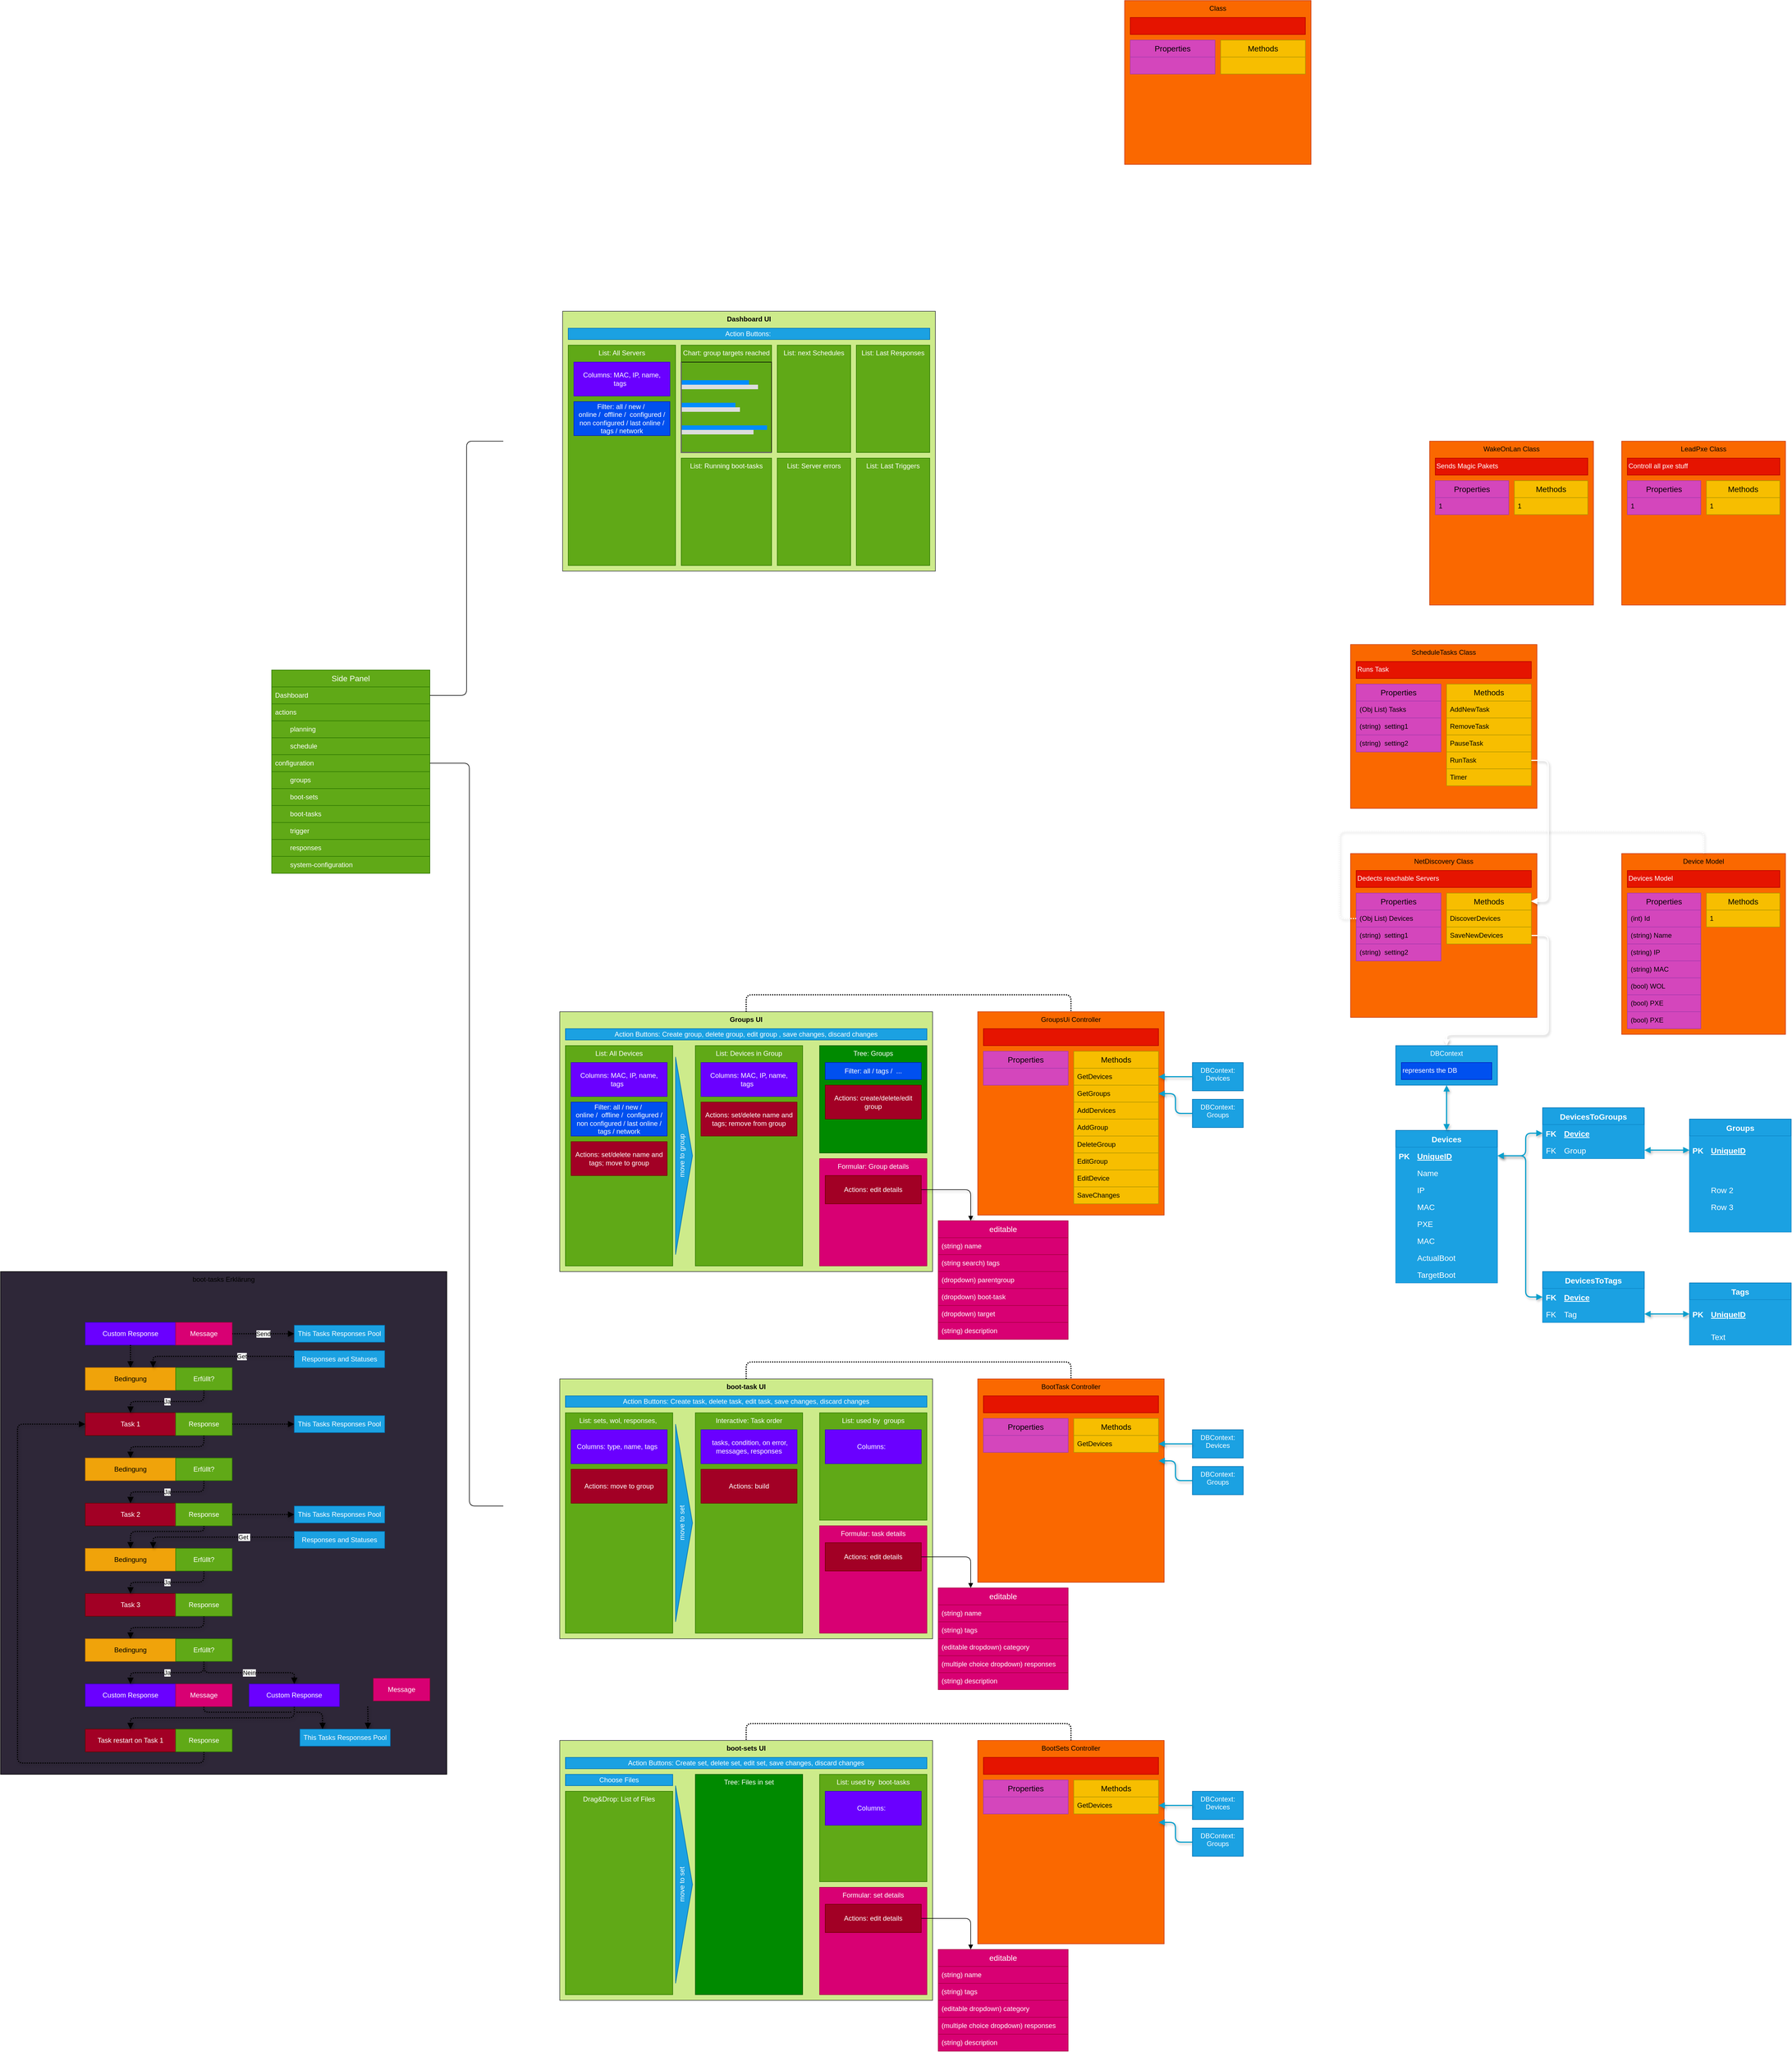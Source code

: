 <mxfile>
    <diagram id="A7GXwEin221Bo7ZZ9O-L" name="Page-1">
        <mxGraphModel dx="4696" dy="3626" grid="1" gridSize="10" guides="1" tooltips="1" connect="1" arrows="1" fold="1" page="1" pageScale="1" pageWidth="850" pageHeight="1100" math="0" shadow="0">
            <root>
                <mxCell id="0"/>
                <mxCell id="1" parent="0"/>
                <mxCell id="747" value="boot-tasks Erklärung" style="rounded=0;whiteSpace=wrap;html=1;fillColor=#2E2738;verticalAlign=top;" vertex="1" parent="1">
                    <mxGeometry x="-1680" y="110" width="790" height="890" as="geometry"/>
                </mxCell>
                <mxCell id="625" style="edgeStyle=orthogonalEdgeStyle;html=1;exitX=0.5;exitY=0;exitDx=0;exitDy=0;entryX=0.5;entryY=0;entryDx=0;entryDy=0;dashed=1;dashPattern=1 1;strokeWidth=2;endArrow=none;endFill=0;" edge="1" parent="1" source="19" target="594">
                    <mxGeometry relative="1" as="geometry">
                        <Array as="points">
                            <mxPoint x="-360" y="-380"/>
                            <mxPoint x="215" y="-380"/>
                        </Array>
                    </mxGeometry>
                </mxCell>
                <mxCell id="19" value="Groups UI" style="rounded=0;whiteSpace=wrap;html=1;fillColor=#cdeb8b;strokeColor=#36393d;verticalAlign=top;fontStyle=1;fontColor=#000000;" parent="1" vertex="1">
                    <mxGeometry x="-690" y="-350" width="660" height="460" as="geometry"/>
                </mxCell>
                <mxCell id="22" value="List: All Devices" style="rounded=0;whiteSpace=wrap;html=1;strokeColor=#2D7600;fontColor=#ffffff;fillColor=#60a917;verticalAlign=top;" parent="1" vertex="1">
                    <mxGeometry x="-680" y="-290" width="190" height="390" as="geometry"/>
                </mxCell>
                <mxCell id="25" value="Filter: all / new /&amp;nbsp;&lt;br&gt;online /&amp;nbsp; offline /&amp;nbsp; configured / non configured / last online / tags / network" style="rounded=0;whiteSpace=wrap;html=1;strokeColor=#001DBC;fontColor=#ffffff;fillColor=#0050ef;" parent="1" vertex="1">
                    <mxGeometry x="-670" y="-190" width="170" height="60" as="geometry"/>
                </mxCell>
                <mxCell id="27" value="Tree: Groups" style="rounded=0;whiteSpace=wrap;html=1;strokeColor=#005700;fontColor=#ffffff;fillColor=#008a00;verticalAlign=top;" parent="1" vertex="1">
                    <mxGeometry x="-230" y="-290" width="190" height="190" as="geometry"/>
                </mxCell>
                <mxCell id="28" value="Filter: all / tags /&amp;nbsp; ..." style="rounded=0;whiteSpace=wrap;html=1;strokeColor=#001DBC;fontColor=#ffffff;fillColor=#0050ef;" parent="1" vertex="1">
                    <mxGeometry x="-220" y="-260" width="170" height="30" as="geometry"/>
                </mxCell>
                <mxCell id="29" value="List: Devices in Group" style="rounded=0;whiteSpace=wrap;html=1;strokeColor=#2D7600;fontColor=#ffffff;fillColor=#60a917;verticalAlign=top;" parent="1" vertex="1">
                    <mxGeometry x="-450" y="-290" width="190" height="390" as="geometry"/>
                </mxCell>
                <mxCell id="31" value="Formular: Group details" style="rounded=0;whiteSpace=wrap;html=1;strokeColor=#A50040;fontColor=#ffffff;fillColor=#d80073;verticalAlign=top;" parent="1" vertex="1">
                    <mxGeometry x="-230" y="-90" width="190" height="190" as="geometry"/>
                </mxCell>
                <mxCell id="34" value="Action Buttons: Create group, delete group, edit group , save changes, discard changes" style="rounded=0;whiteSpace=wrap;html=1;strokeColor=#006EAF;fontColor=#ffffff;fillColor=#1ba1e2;" parent="1" vertex="1">
                    <mxGeometry x="-680" y="-320" width="640" height="20" as="geometry"/>
                </mxCell>
                <mxCell id="44" value="&lt;br&gt;&lt;span style=&quot;color: rgb(255, 255, 255); font-family: Helvetica; font-size: 12px; font-style: normal; font-variant-ligatures: normal; font-variant-caps: normal; font-weight: 400; letter-spacing: normal; orphans: 2; text-align: center; text-indent: 0px; text-transform: none; widows: 2; word-spacing: 0px; -webkit-text-stroke-width: 0px; background-color: rgb(27, 161, 226); text-decoration-thickness: initial; text-decoration-style: initial; text-decoration-color: initial; float: none; display: inline !important;&quot;&gt;move to group&lt;/span&gt;&lt;br&gt;" style="triangle;whiteSpace=wrap;html=1;strokeColor=#006EAF;fontColor=#ffffff;fillColor=#1ba1e2;horizontal=0;verticalAlign=middle;labelPosition=center;verticalLabelPosition=middle;align=center;spacing=2;spacingBottom=23;" parent="1" vertex="1">
                    <mxGeometry x="-485" y="-270" width="30" height="350" as="geometry"/>
                </mxCell>
                <mxCell id="58" value="Columns: MAC, IP, name, tags&amp;nbsp;&amp;nbsp;" style="rounded=0;whiteSpace=wrap;html=1;strokeColor=#3700CC;fontColor=#ffffff;fillColor=#6a00ff;" parent="1" vertex="1">
                    <mxGeometry x="-440" y="-260" width="170" height="60" as="geometry"/>
                </mxCell>
                <mxCell id="63" value="Actions: set/delete name and tags; move to group" style="rounded=0;whiteSpace=wrap;html=1;strokeColor=#6F0000;fontColor=#ffffff;fillColor=#a20025;" parent="1" vertex="1">
                    <mxGeometry x="-670" y="-120" width="170" height="60" as="geometry"/>
                </mxCell>
                <mxCell id="64" value="Actions: create/delete/edit group" style="rounded=0;whiteSpace=wrap;html=1;strokeColor=#6F0000;fontColor=#ffffff;fillColor=#a20025;" parent="1" vertex="1">
                    <mxGeometry x="-220" y="-220" width="170" height="60" as="geometry"/>
                </mxCell>
                <mxCell id="65" value="Actions: set/delete name and tags; remove from group" style="rounded=0;whiteSpace=wrap;html=1;strokeColor=#6F0000;fontColor=#ffffff;fillColor=#a20025;" parent="1" vertex="1">
                    <mxGeometry x="-440" y="-190" width="170" height="60" as="geometry"/>
                </mxCell>
                <mxCell id="66" value="Dashboard UI" style="rounded=0;whiteSpace=wrap;html=1;fillColor=#cdeb8b;strokeColor=#36393d;verticalAlign=top;fontStyle=1;fontColor=#000000;" parent="1" vertex="1">
                    <mxGeometry x="-685" y="-1590" width="660" height="460" as="geometry"/>
                </mxCell>
                <mxCell id="67" value="List: All Servers" style="rounded=0;whiteSpace=wrap;html=1;strokeColor=#2D7600;fontColor=#ffffff;fillColor=#60a917;verticalAlign=top;" parent="1" vertex="1">
                    <mxGeometry x="-675" y="-1530" width="190" height="390" as="geometry"/>
                </mxCell>
                <mxCell id="68" value="Filter: all / new /&amp;nbsp;&lt;br&gt;online /&amp;nbsp; offline /&amp;nbsp; configured / non configured / last online / tags / network" style="rounded=0;whiteSpace=wrap;html=1;strokeColor=#001DBC;fontColor=#ffffff;fillColor=#0050ef;" parent="1" vertex="1">
                    <mxGeometry x="-665" y="-1430" width="170" height="60" as="geometry"/>
                </mxCell>
                <mxCell id="73" value="Columns: MAC, IP, name, tags&amp;nbsp;&amp;nbsp;" style="rounded=0;whiteSpace=wrap;html=1;strokeColor=#3700CC;fontColor=#ffffff;fillColor=#6a00ff;" parent="1" vertex="1">
                    <mxGeometry x="-665" y="-1500" width="170" height="60" as="geometry"/>
                </mxCell>
                <mxCell id="74" value="Action Buttons:&amp;nbsp;" style="rounded=0;whiteSpace=wrap;html=1;strokeColor=#006EAF;fontColor=#ffffff;fillColor=#1ba1e2;" parent="1" vertex="1">
                    <mxGeometry x="-675" y="-1560" width="640" height="20" as="geometry"/>
                </mxCell>
                <mxCell id="80" value="List: next Schedules" style="rounded=0;whiteSpace=wrap;html=1;strokeColor=#2D7600;fontColor=#ffffff;fillColor=#60a917;verticalAlign=top;" parent="1" vertex="1">
                    <mxGeometry x="-305" y="-1530" width="130" height="190" as="geometry"/>
                </mxCell>
                <mxCell id="81" value="List: Last Triggers" style="rounded=0;whiteSpace=wrap;html=1;strokeColor=#2D7600;fontColor=#ffffff;fillColor=#60a917;verticalAlign=top;" parent="1" vertex="1">
                    <mxGeometry x="-165" y="-1330" width="130" height="190" as="geometry"/>
                </mxCell>
                <mxCell id="82" value="List: Last Responses" style="rounded=0;whiteSpace=wrap;html=1;strokeColor=#2D7600;fontColor=#ffffff;fillColor=#60a917;verticalAlign=top;" parent="1" vertex="1">
                    <mxGeometry x="-165" y="-1530" width="130" height="190" as="geometry"/>
                </mxCell>
                <mxCell id="83" value="List: Server errors" style="rounded=0;whiteSpace=wrap;html=1;strokeColor=#2D7600;fontColor=#ffffff;fillColor=#60a917;verticalAlign=top;" parent="1" vertex="1">
                    <mxGeometry x="-305" y="-1330" width="130" height="190" as="geometry"/>
                </mxCell>
                <mxCell id="84" value="Chart: group targets reached" style="rounded=0;whiteSpace=wrap;html=1;strokeColor=#2D7600;fontColor=#ffffff;fillColor=#60a917;verticalAlign=top;" parent="1" vertex="1">
                    <mxGeometry x="-475" y="-1530" width="160" height="190" as="geometry"/>
                </mxCell>
                <mxCell id="85" value="List: Running boot-tasks" style="rounded=0;whiteSpace=wrap;html=1;strokeColor=#2D7600;fontColor=#ffffff;fillColor=#60a917;verticalAlign=top;" parent="1" vertex="1">
                    <mxGeometry x="-475" y="-1330" width="160" height="190" as="geometry"/>
                </mxCell>
                <mxCell id="86" value="boot-sets UI" style="rounded=0;whiteSpace=wrap;html=1;fillColor=#cdeb8b;strokeColor=#36393d;verticalAlign=top;fontStyle=1;fontColor=#000000;" parent="1" vertex="1">
                    <mxGeometry x="-690" y="940" width="660" height="460" as="geometry"/>
                </mxCell>
                <mxCell id="87" value="Drag&amp;amp;Drop: List of Files" style="rounded=0;whiteSpace=wrap;html=1;strokeColor=#2D7600;fontColor=#ffffff;fillColor=#60a917;verticalAlign=top;" parent="1" vertex="1">
                    <mxGeometry x="-680" y="1030" width="190" height="360" as="geometry"/>
                </mxCell>
                <mxCell id="91" value="Tree: Files in set" style="rounded=0;whiteSpace=wrap;html=1;strokeColor=#005700;fontColor=#ffffff;fillColor=#008a00;verticalAlign=top;" parent="1" vertex="1">
                    <mxGeometry x="-450" y="1000" width="190" height="390" as="geometry"/>
                </mxCell>
                <mxCell id="92" value="Formular: set details" style="rounded=0;whiteSpace=wrap;html=1;strokeColor=#A50040;fontColor=#ffffff;fillColor=#d80073;verticalAlign=top;" parent="1" vertex="1">
                    <mxGeometry x="-230" y="1200" width="190" height="190" as="geometry"/>
                </mxCell>
                <mxCell id="94" value="Action Buttons: Create set, delete set, edit set, save changes, discard changes" style="rounded=0;whiteSpace=wrap;html=1;strokeColor=#006EAF;fontColor=#ffffff;fillColor=#1ba1e2;" parent="1" vertex="1">
                    <mxGeometry x="-680" y="970" width="640" height="20" as="geometry"/>
                </mxCell>
                <mxCell id="95" value="&lt;br&gt;&lt;span style=&quot;color: rgb(255, 255, 255); font-family: Helvetica; font-size: 12px; font-style: normal; font-variant-ligatures: normal; font-variant-caps: normal; font-weight: 400; letter-spacing: normal; orphans: 2; text-align: center; text-indent: 0px; text-transform: none; widows: 2; word-spacing: 0px; -webkit-text-stroke-width: 0px; background-color: rgb(27, 161, 226); text-decoration-thickness: initial; text-decoration-style: initial; text-decoration-color: initial; float: none; display: inline !important;&quot;&gt;move to set&lt;/span&gt;" style="triangle;whiteSpace=wrap;html=1;strokeColor=#006EAF;fontColor=#ffffff;fillColor=#1ba1e2;horizontal=0;verticalAlign=middle;labelPosition=center;verticalLabelPosition=middle;align=center;spacing=2;spacingBottom=23;" parent="1" vertex="1">
                    <mxGeometry x="-485" y="1020" width="30" height="350" as="geometry"/>
                </mxCell>
                <mxCell id="104" value="List: used by&amp;nbsp; boot-tasks" style="rounded=0;whiteSpace=wrap;html=1;strokeColor=#2D7600;fontColor=#ffffff;fillColor=#60a917;verticalAlign=top;" parent="1" vertex="1">
                    <mxGeometry x="-230" y="1000" width="190" height="190" as="geometry"/>
                </mxCell>
                <mxCell id="105" value="Choose Files" style="rounded=0;whiteSpace=wrap;html=1;strokeColor=#006EAF;fontColor=#ffffff;fillColor=#1ba1e2;" parent="1" vertex="1">
                    <mxGeometry x="-680" y="1000" width="190" height="20" as="geometry"/>
                </mxCell>
                <mxCell id="373" style="edgeStyle=orthogonalEdgeStyle;rounded=1;html=1;exitX=1;exitY=0.5;exitDx=0;exitDy=0;entryX=0.25;entryY=0;entryDx=0;entryDy=0;fontSize=14;endArrow=block;endFill=1;shadow=1;" parent="1" source="231" target="356" edge="1">
                    <mxGeometry relative="1" as="geometry"/>
                </mxCell>
                <mxCell id="231" value="Actions: edit details" style="rounded=0;whiteSpace=wrap;html=1;strokeColor=#6F0000;fontColor=#ffffff;fillColor=#a20025;" parent="1" vertex="1">
                    <mxGeometry x="-220" y="-60" width="170" height="50" as="geometry"/>
                </mxCell>
                <mxCell id="381" style="edgeStyle=orthogonalEdgeStyle;rounded=1;html=1;exitX=1;exitY=0.5;exitDx=0;exitDy=0;entryX=0.25;entryY=0;entryDx=0;entryDy=0;fontSize=14;endArrow=block;endFill=1;" parent="1" source="232" target="375" edge="1">
                    <mxGeometry relative="1" as="geometry"/>
                </mxCell>
                <mxCell id="232" value="Actions: edit details" style="rounded=0;whiteSpace=wrap;html=1;strokeColor=#6F0000;fontColor=#ffffff;fillColor=#a20025;" parent="1" vertex="1">
                    <mxGeometry x="-220" y="1230" width="170" height="50" as="geometry"/>
                </mxCell>
                <mxCell id="644" style="edgeStyle=orthogonalEdgeStyle;html=1;exitX=0.5;exitY=0;exitDx=0;exitDy=0;entryX=0.5;entryY=0;entryDx=0;entryDy=0;dashed=1;dashPattern=1 1;strokeWidth=2;endArrow=none;endFill=0;" edge="1" parent="1" source="233" target="628">
                    <mxGeometry relative="1" as="geometry">
                        <Array as="points">
                            <mxPoint x="-360" y="270"/>
                            <mxPoint x="215" y="270"/>
                        </Array>
                    </mxGeometry>
                </mxCell>
                <mxCell id="233" value="boot-task UI" style="rounded=0;whiteSpace=wrap;html=1;fillColor=#cdeb8b;strokeColor=#36393d;verticalAlign=top;fontStyle=1;fontColor=#000000;" parent="1" vertex="1">
                    <mxGeometry x="-690" y="300" width="660" height="460" as="geometry"/>
                </mxCell>
                <mxCell id="234" value="Interactive: Task order" style="rounded=0;whiteSpace=wrap;html=1;strokeColor=#2D7600;fontColor=#ffffff;fillColor=#60a917;verticalAlign=top;" parent="1" vertex="1">
                    <mxGeometry x="-450" y="360" width="190" height="390" as="geometry"/>
                </mxCell>
                <mxCell id="236" value="Formular: task details" style="rounded=0;whiteSpace=wrap;html=1;strokeColor=#A50040;fontColor=#ffffff;fillColor=#d80073;verticalAlign=top;" parent="1" vertex="1">
                    <mxGeometry x="-230" y="560" width="190" height="190" as="geometry"/>
                </mxCell>
                <mxCell id="237" value="Action Buttons: Create task, delete task, edit task, save changes, discard changes" style="rounded=0;whiteSpace=wrap;html=1;strokeColor=#006EAF;fontColor=#ffffff;fillColor=#1ba1e2;" parent="1" vertex="1">
                    <mxGeometry x="-680" y="330" width="640" height="20" as="geometry"/>
                </mxCell>
                <mxCell id="389" style="edgeStyle=orthogonalEdgeStyle;html=1;exitX=1;exitY=0.5;exitDx=0;exitDy=0;entryX=0.25;entryY=0;entryDx=0;entryDy=0;endArrow=block;endFill=1;" parent="1" source="241" target="383" edge="1">
                    <mxGeometry relative="1" as="geometry"/>
                </mxCell>
                <mxCell id="241" value="Actions: edit details" style="rounded=0;whiteSpace=wrap;html=1;strokeColor=#6F0000;fontColor=#ffffff;fillColor=#a20025;" parent="1" vertex="1">
                    <mxGeometry x="-220" y="590" width="170" height="50" as="geometry"/>
                </mxCell>
                <mxCell id="242" value="List: used by&amp;nbsp; groups" style="rounded=0;whiteSpace=wrap;html=1;strokeColor=#2D7600;fontColor=#ffffff;fillColor=#60a917;verticalAlign=top;" parent="1" vertex="1">
                    <mxGeometry x="-230" y="360" width="190" height="190" as="geometry"/>
                </mxCell>
                <mxCell id="243" value="List: sets, wol, responses,&amp;nbsp;" style="rounded=0;whiteSpace=wrap;html=1;strokeColor=#2D7600;fontColor=#ffffff;fillColor=#60a917;verticalAlign=top;" parent="1" vertex="1">
                    <mxGeometry x="-680" y="360" width="190" height="390" as="geometry"/>
                </mxCell>
                <mxCell id="244" value="&lt;br&gt;&lt;span style=&quot;color: rgb(255, 255, 255); font-family: Helvetica; font-size: 12px; font-style: normal; font-variant-ligatures: normal; font-variant-caps: normal; font-weight: 400; letter-spacing: normal; orphans: 2; text-align: center; text-indent: 0px; text-transform: none; widows: 2; word-spacing: 0px; -webkit-text-stroke-width: 0px; background-color: rgb(27, 161, 226); text-decoration-thickness: initial; text-decoration-style: initial; text-decoration-color: initial; float: none; display: inline !important;&quot;&gt;move to set&lt;/span&gt;" style="triangle;whiteSpace=wrap;html=1;strokeColor=#006EAF;fontColor=#ffffff;fillColor=#1ba1e2;horizontal=0;verticalAlign=middle;labelPosition=center;verticalLabelPosition=middle;align=center;spacing=2;spacingBottom=23;" parent="1" vertex="1">
                    <mxGeometry x="-485" y="380" width="30" height="350" as="geometry"/>
                </mxCell>
                <mxCell id="246" value="Columns: type, name, tags&amp;nbsp;&amp;nbsp;" style="rounded=0;whiteSpace=wrap;html=1;strokeColor=#3700CC;fontColor=#ffffff;fillColor=#6a00ff;" parent="1" vertex="1">
                    <mxGeometry x="-670" y="390" width="170" height="60" as="geometry"/>
                </mxCell>
                <mxCell id="247" value="Columns:&amp;nbsp;&amp;nbsp;" style="rounded=0;whiteSpace=wrap;html=1;strokeColor=#3700CC;fontColor=#ffffff;fillColor=#6a00ff;" parent="1" vertex="1">
                    <mxGeometry x="-220" y="390" width="170" height="60" as="geometry"/>
                </mxCell>
                <mxCell id="249" value="Columns:&amp;nbsp;&amp;nbsp;" style="rounded=0;whiteSpace=wrap;html=1;strokeColor=#3700CC;fontColor=#ffffff;fillColor=#6a00ff;" parent="1" vertex="1">
                    <mxGeometry x="-220" y="1030" width="170" height="60" as="geometry"/>
                </mxCell>
                <mxCell id="255" value="" style="verticalLabelPosition=bottom;shadow=0;dashed=0;align=center;html=1;verticalAlign=top;strokeWidth=1;shape=mxgraph.mockup.graphics.barChart;strokeColor=default;strokeColor2=none;strokeColor3=#666666;fillColor2=#008cff;fillColor3=#dddddd;fillColor=#60a917;fontColor=#ffffff;" parent="1" vertex="1">
                    <mxGeometry x="-475" y="-1500" width="160" height="160" as="geometry"/>
                </mxCell>
                <mxCell id="312" value="Side Panel" style="swimlane;fontStyle=0;childLayout=stackLayout;horizontal=1;startSize=30;horizontalStack=0;resizeParent=1;resizeParentMax=0;resizeLast=0;collapsible=1;marginBottom=0;whiteSpace=wrap;html=1;strokeColor=#2D7600;fillColor=#60a917;fontColor=#ffffff;fontSize=14;" parent="1" vertex="1">
                    <mxGeometry x="-1200" y="-955" width="280" height="360" as="geometry"/>
                </mxCell>
                <mxCell id="313" value="Dashboard" style="text;strokeColor=#2D7600;fillColor=#60a917;align=left;verticalAlign=middle;spacingLeft=4;spacingRight=4;overflow=hidden;points=[[0,0.5],[1,0.5]];portConstraint=eastwest;rotatable=0;whiteSpace=wrap;html=1;fontColor=#ffffff;" parent="312" vertex="1">
                    <mxGeometry y="30" width="280" height="30" as="geometry"/>
                </mxCell>
                <mxCell id="314" value="actions" style="text;strokeColor=#2D7600;fillColor=#60a917;align=left;verticalAlign=middle;spacingLeft=4;spacingRight=4;overflow=hidden;points=[[0,0.5],[1,0.5]];portConstraint=eastwest;rotatable=0;whiteSpace=wrap;html=1;fontColor=#ffffff;" parent="312" vertex="1">
                    <mxGeometry y="60" width="280" height="30" as="geometry"/>
                </mxCell>
                <mxCell id="321" value="&lt;span style=&quot;white-space: pre;&quot;&gt;&#9;&lt;/span&gt;planning" style="text;strokeColor=#2D7600;fillColor=#60a917;align=left;verticalAlign=middle;spacingLeft=4;spacingRight=4;overflow=hidden;points=[[0,0.5],[1,0.5]];portConstraint=eastwest;rotatable=0;whiteSpace=wrap;html=1;fontColor=#ffffff;" parent="312" vertex="1">
                    <mxGeometry y="90" width="280" height="30" as="geometry"/>
                </mxCell>
                <mxCell id="322" value="&lt;span style=&quot;white-space: pre;&quot;&gt;&#9;&lt;/span&gt;schedule" style="text;strokeColor=#2D7600;fillColor=#60a917;align=left;verticalAlign=middle;spacingLeft=4;spacingRight=4;overflow=hidden;points=[[0,0.5],[1,0.5]];portConstraint=eastwest;rotatable=0;whiteSpace=wrap;html=1;fontColor=#ffffff;" parent="312" vertex="1">
                    <mxGeometry y="120" width="280" height="30" as="geometry"/>
                </mxCell>
                <mxCell id="315" value="configuration" style="text;strokeColor=#2D7600;fillColor=#60a917;align=left;verticalAlign=middle;spacingLeft=4;spacingRight=4;overflow=hidden;points=[[0,0.5],[1,0.5]];portConstraint=eastwest;rotatable=0;whiteSpace=wrap;html=1;fontColor=#ffffff;" parent="312" vertex="1">
                    <mxGeometry y="150" width="280" height="30" as="geometry"/>
                </mxCell>
                <mxCell id="316" value="&lt;span style=&quot;white-space: pre;&quot;&gt;&#9;&lt;/span&gt;groups" style="text;strokeColor=#2D7600;fillColor=#60a917;align=left;verticalAlign=middle;spacingLeft=4;spacingRight=4;overflow=hidden;points=[[0,0.5],[1,0.5]];portConstraint=eastwest;rotatable=0;whiteSpace=wrap;html=1;fontColor=#ffffff;" parent="312" vertex="1">
                    <mxGeometry y="180" width="280" height="30" as="geometry"/>
                </mxCell>
                <mxCell id="317" value="&lt;span style=&quot;white-space: pre;&quot;&gt;&#9;&lt;/span&gt;boot-sets" style="text;strokeColor=#2D7600;fillColor=#60a917;align=left;verticalAlign=middle;spacingLeft=4;spacingRight=4;overflow=hidden;points=[[0,0.5],[1,0.5]];portConstraint=eastwest;rotatable=0;whiteSpace=wrap;html=1;fontColor=#ffffff;" parent="312" vertex="1">
                    <mxGeometry y="210" width="280" height="30" as="geometry"/>
                </mxCell>
                <mxCell id="318" value="&lt;span style=&quot;white-space: pre;&quot;&gt;&#9;&lt;/span&gt;boot-tasks" style="text;strokeColor=#2D7600;fillColor=#60a917;align=left;verticalAlign=middle;spacingLeft=4;spacingRight=4;overflow=hidden;points=[[0,0.5],[1,0.5]];portConstraint=eastwest;rotatable=0;whiteSpace=wrap;html=1;fontColor=#ffffff;" parent="312" vertex="1">
                    <mxGeometry y="240" width="280" height="30" as="geometry"/>
                </mxCell>
                <mxCell id="319" value="&lt;span style=&quot;white-space: pre;&quot;&gt;&#9;&lt;/span&gt;trigger" style="text;strokeColor=#2D7600;fillColor=#60a917;align=left;verticalAlign=middle;spacingLeft=4;spacingRight=4;overflow=hidden;points=[[0,0.5],[1,0.5]];portConstraint=eastwest;rotatable=0;whiteSpace=wrap;html=1;fontColor=#ffffff;" parent="312" vertex="1">
                    <mxGeometry y="270" width="280" height="30" as="geometry"/>
                </mxCell>
                <mxCell id="320" value="&lt;span style=&quot;white-space: pre;&quot;&gt;&#9;&lt;/span&gt;responses" style="text;strokeColor=#2D7600;fillColor=#60a917;align=left;verticalAlign=middle;spacingLeft=4;spacingRight=4;overflow=hidden;points=[[0,0.5],[1,0.5]];portConstraint=eastwest;rotatable=0;whiteSpace=wrap;html=1;fontColor=#ffffff;" parent="312" vertex="1">
                    <mxGeometry y="300" width="280" height="30" as="geometry"/>
                </mxCell>
                <mxCell id="323" value="&lt;span style=&quot;white-space: pre;&quot;&gt;&#9;&lt;/span&gt;system-configuration" style="text;strokeColor=#2D7600;fillColor=#60a917;align=left;verticalAlign=middle;spacingLeft=4;spacingRight=4;overflow=hidden;points=[[0,0.5],[1,0.5]];portConstraint=eastwest;rotatable=0;whiteSpace=wrap;html=1;fontColor=#ffffff;" parent="312" vertex="1">
                    <mxGeometry y="330" width="280" height="30" as="geometry"/>
                </mxCell>
                <mxCell id="324" value="" style="labelPosition=right;align=left;strokeWidth=1;shape=mxgraph.mockup.markup.curlyBrace;html=1;shadow=0;dashed=0;strokeColor=#FFFFFF;direction=north;fontSize=14;" parent="1" vertex="1">
                    <mxGeometry x="-790" y="-350" width="80" height="1750" as="geometry"/>
                </mxCell>
                <mxCell id="327" value="" style="endArrow=none;html=1;fontSize=14;entryX=1;entryY=0.5;entryDx=0;entryDy=0;edgeStyle=orthogonalEdgeStyle;rounded=1;" parent="1" source="324" target="315" edge="1">
                    <mxGeometry width="50" height="50" relative="1" as="geometry">
                        <mxPoint x="-890" y="430" as="sourcePoint"/>
                        <mxPoint x="-890" y="-660" as="targetPoint"/>
                        <Array as="points">
                            <mxPoint x="-850" y="525"/>
                            <mxPoint x="-850" y="-790"/>
                        </Array>
                    </mxGeometry>
                </mxCell>
                <mxCell id="329" value="" style="labelPosition=right;align=left;strokeWidth=1;shape=mxgraph.mockup.markup.curlyBrace;html=1;shadow=0;dashed=0;strokeColor=#FFFFFF;direction=north;fontSize=14;" parent="1" vertex="1">
                    <mxGeometry x="-790" y="-1590" width="80" height="460" as="geometry"/>
                </mxCell>
                <mxCell id="330" value="" style="endArrow=none;html=1;rounded=1;fontSize=14;exitX=1;exitY=0.5;exitDx=0;exitDy=0;entryX=0.5;entryY=0;entryDx=0;entryDy=0;entryPerimeter=0;edgeStyle=orthogonalEdgeStyle;" parent="1" source="313" target="329" edge="1">
                    <mxGeometry width="50" height="50" relative="1" as="geometry">
                        <mxPoint x="-970" y="-1170" as="sourcePoint"/>
                        <mxPoint x="-920" y="-1220" as="targetPoint"/>
                    </mxGeometry>
                </mxCell>
                <mxCell id="332" value="Groups" style="shape=table;startSize=30;container=1;collapsible=1;childLayout=tableLayout;fixedRows=1;rowLines=0;fontStyle=1;align=center;resizeLast=1;strokeColor=#006EAF;fontSize=14;fillColor=#1ba1e2;fontColor=#ffffff;" parent="1" vertex="1">
                    <mxGeometry x="1310" y="-160" width="180" height="200" as="geometry"/>
                </mxCell>
                <mxCell id="333" value="" style="shape=tableRow;horizontal=0;startSize=0;swimlaneHead=0;swimlaneBody=0;fillColor=#1ba1e2;collapsible=0;dropTarget=0;points=[[0,0.5],[1,0.5]];portConstraint=eastwest;top=0;left=0;right=0;bottom=1;strokeColor=#006EAF;fontSize=14;fontColor=#ffffff;" parent="332" vertex="1">
                    <mxGeometry y="30" width="180" height="50" as="geometry"/>
                </mxCell>
                <mxCell id="334" value="PK" style="shape=partialRectangle;connectable=0;fillColor=#1ba1e2;top=0;left=0;bottom=0;right=0;fontStyle=1;overflow=hidden;strokeColor=#006EAF;fontSize=14;fontColor=#ffffff;" parent="333" vertex="1">
                    <mxGeometry width="30" height="50" as="geometry">
                        <mxRectangle width="30" height="50" as="alternateBounds"/>
                    </mxGeometry>
                </mxCell>
                <mxCell id="335" value="UniqueID" style="shape=partialRectangle;connectable=0;fillColor=#1ba1e2;top=0;left=0;bottom=0;right=0;align=left;spacingLeft=6;fontStyle=5;overflow=hidden;strokeColor=#006EAF;fontSize=14;fontColor=#ffffff;" parent="333" vertex="1">
                    <mxGeometry x="30" width="150" height="50" as="geometry">
                        <mxRectangle width="150" height="50" as="alternateBounds"/>
                    </mxGeometry>
                </mxCell>
                <mxCell id="336" value="" style="shape=tableRow;horizontal=0;startSize=0;swimlaneHead=0;swimlaneBody=0;fillColor=#1ba1e2;collapsible=0;dropTarget=0;points=[[0,0.5],[1,0.5]];portConstraint=eastwest;top=0;left=0;right=0;bottom=0;strokeColor=#006EAF;fontSize=14;fontColor=#ffffff;" parent="332" vertex="1">
                    <mxGeometry y="80" width="180" height="30" as="geometry"/>
                </mxCell>
                <mxCell id="337" value="" style="shape=partialRectangle;connectable=0;fillColor=#1ba1e2;top=0;left=0;bottom=0;right=0;editable=1;overflow=hidden;strokeColor=#006EAF;fontSize=14;fontColor=#ffffff;" parent="336" vertex="1">
                    <mxGeometry width="30" height="30" as="geometry">
                        <mxRectangle width="30" height="30" as="alternateBounds"/>
                    </mxGeometry>
                </mxCell>
                <mxCell id="338" value="" style="shape=partialRectangle;connectable=0;fillColor=#1ba1e2;top=0;left=0;bottom=0;right=0;align=left;spacingLeft=6;overflow=hidden;strokeColor=#006EAF;fontSize=14;fontColor=#ffffff;" parent="336" vertex="1">
                    <mxGeometry x="30" width="150" height="30" as="geometry">
                        <mxRectangle width="150" height="30" as="alternateBounds"/>
                    </mxGeometry>
                </mxCell>
                <mxCell id="339" value="" style="shape=tableRow;horizontal=0;startSize=0;swimlaneHead=0;swimlaneBody=0;fillColor=#1ba1e2;collapsible=0;dropTarget=0;points=[[0,0.5],[1,0.5]];portConstraint=eastwest;top=0;left=0;right=0;bottom=0;strokeColor=#006EAF;fontSize=14;fontColor=#ffffff;" parent="332" vertex="1">
                    <mxGeometry y="110" width="180" height="30" as="geometry"/>
                </mxCell>
                <mxCell id="340" value="" style="shape=partialRectangle;connectable=0;fillColor=#1ba1e2;top=0;left=0;bottom=0;right=0;editable=1;overflow=hidden;strokeColor=#006EAF;fontSize=14;fontColor=#ffffff;" parent="339" vertex="1">
                    <mxGeometry width="30" height="30" as="geometry">
                        <mxRectangle width="30" height="30" as="alternateBounds"/>
                    </mxGeometry>
                </mxCell>
                <mxCell id="341" value="Row 2" style="shape=partialRectangle;connectable=0;fillColor=#1ba1e2;top=0;left=0;bottom=0;right=0;align=left;spacingLeft=6;overflow=hidden;strokeColor=#006EAF;fontSize=14;fontColor=#ffffff;" parent="339" vertex="1">
                    <mxGeometry x="30" width="150" height="30" as="geometry">
                        <mxRectangle width="150" height="30" as="alternateBounds"/>
                    </mxGeometry>
                </mxCell>
                <mxCell id="342" value="" style="shape=tableRow;horizontal=0;startSize=0;swimlaneHead=0;swimlaneBody=0;fillColor=#1ba1e2;collapsible=0;dropTarget=0;points=[[0,0.5],[1,0.5]];portConstraint=eastwest;top=0;left=0;right=0;bottom=0;strokeColor=#006EAF;fontSize=14;fontColor=#ffffff;" parent="332" vertex="1">
                    <mxGeometry y="140" width="180" height="30" as="geometry"/>
                </mxCell>
                <mxCell id="343" value="" style="shape=partialRectangle;connectable=0;fillColor=#1ba1e2;top=0;left=0;bottom=0;right=0;editable=1;overflow=hidden;strokeColor=#006EAF;fontSize=14;fontColor=#ffffff;" parent="342" vertex="1">
                    <mxGeometry width="30" height="30" as="geometry">
                        <mxRectangle width="30" height="30" as="alternateBounds"/>
                    </mxGeometry>
                </mxCell>
                <mxCell id="344" value="Row 3" style="shape=partialRectangle;connectable=0;fillColor=#1ba1e2;top=0;left=0;bottom=0;right=0;align=left;spacingLeft=6;overflow=hidden;strokeColor=#006EAF;fontSize=14;fontColor=#ffffff;" parent="342" vertex="1">
                    <mxGeometry x="30" width="150" height="30" as="geometry">
                        <mxRectangle width="150" height="30" as="alternateBounds"/>
                    </mxGeometry>
                </mxCell>
                <mxCell id="517" value="" style="shape=tableRow;horizontal=0;startSize=0;swimlaneHead=0;swimlaneBody=0;fillColor=#1ba1e2;collapsible=0;dropTarget=0;points=[[0,0.5],[1,0.5]];portConstraint=eastwest;top=0;left=0;right=0;bottom=0;strokeColor=#006EAF;fontSize=14;fontColor=#ffffff;" parent="332" vertex="1">
                    <mxGeometry y="170" width="180" height="30" as="geometry"/>
                </mxCell>
                <mxCell id="518" value="" style="shape=partialRectangle;connectable=0;fillColor=#1ba1e2;top=0;left=0;bottom=0;right=0;editable=1;overflow=hidden;strokeColor=#006EAF;fontSize=14;fontColor=#ffffff;" parent="517" vertex="1">
                    <mxGeometry width="30" height="30" as="geometry">
                        <mxRectangle width="30" height="30" as="alternateBounds"/>
                    </mxGeometry>
                </mxCell>
                <mxCell id="519" value="" style="shape=partialRectangle;connectable=0;fillColor=#1ba1e2;top=0;left=0;bottom=0;right=0;align=left;spacingLeft=6;overflow=hidden;strokeColor=#006EAF;fontSize=14;fontColor=#ffffff;" parent="517" vertex="1">
                    <mxGeometry x="30" width="150" height="30" as="geometry">
                        <mxRectangle width="150" height="30" as="alternateBounds"/>
                    </mxGeometry>
                </mxCell>
                <mxCell id="356" value="editable" style="swimlane;fontStyle=0;childLayout=stackLayout;horizontal=1;startSize=30;horizontalStack=0;resizeParent=1;resizeParentMax=0;resizeLast=0;collapsible=1;marginBottom=0;whiteSpace=wrap;html=1;strokeColor=#A50040;fillColor=#d80073;fontColor=#ffffff;fontSize=14;" parent="1" vertex="1">
                    <mxGeometry x="-20" y="20" width="230" height="210" as="geometry"/>
                </mxCell>
                <mxCell id="357" value="(string)&amp;nbsp;name" style="text;strokeColor=#A50040;fillColor=#d80073;align=left;verticalAlign=middle;spacingLeft=4;spacingRight=4;overflow=hidden;points=[[0,0.5],[1,0.5]];portConstraint=eastwest;rotatable=0;whiteSpace=wrap;html=1;fontColor=#ffffff;" parent="356" vertex="1">
                    <mxGeometry y="30" width="230" height="30" as="geometry"/>
                </mxCell>
                <mxCell id="358" value="(string search) tags" style="text;strokeColor=#A50040;fillColor=#d80073;align=left;verticalAlign=middle;spacingLeft=4;spacingRight=4;overflow=hidden;points=[[0,0.5],[1,0.5]];portConstraint=eastwest;rotatable=0;whiteSpace=wrap;html=1;fontColor=#ffffff;" parent="356" vertex="1">
                    <mxGeometry y="60" width="230" height="30" as="geometry"/>
                </mxCell>
                <mxCell id="368" value="(dropdown) parentgroup" style="text;strokeColor=#A50040;fillColor=#d80073;align=left;verticalAlign=middle;spacingLeft=4;spacingRight=4;overflow=hidden;points=[[0,0.5],[1,0.5]];portConstraint=eastwest;rotatable=0;whiteSpace=wrap;html=1;fontColor=#ffffff;" parent="356" vertex="1">
                    <mxGeometry y="90" width="230" height="30" as="geometry"/>
                </mxCell>
                <mxCell id="369" value="(dropdown) boot-task" style="text;strokeColor=#A50040;fillColor=#d80073;align=left;verticalAlign=middle;spacingLeft=4;spacingRight=4;overflow=hidden;points=[[0,0.5],[1,0.5]];portConstraint=eastwest;rotatable=0;whiteSpace=wrap;html=1;fontColor=#ffffff;" parent="356" vertex="1">
                    <mxGeometry y="120" width="230" height="30" as="geometry"/>
                </mxCell>
                <mxCell id="372" value="(dropdown) target" style="text;strokeColor=#A50040;fillColor=#d80073;align=left;verticalAlign=middle;spacingLeft=4;spacingRight=4;overflow=hidden;points=[[0,0.5],[1,0.5]];portConstraint=eastwest;rotatable=0;whiteSpace=wrap;html=1;fontColor=#ffffff;" parent="356" vertex="1">
                    <mxGeometry y="150" width="230" height="30" as="geometry"/>
                </mxCell>
                <mxCell id="382" value="(string) description" style="text;strokeColor=#A50040;fillColor=#d80073;align=left;verticalAlign=middle;spacingLeft=4;spacingRight=4;overflow=hidden;points=[[0,0.5],[1,0.5]];portConstraint=eastwest;rotatable=0;whiteSpace=wrap;html=1;fontColor=#ffffff;" parent="356" vertex="1">
                    <mxGeometry y="180" width="230" height="30" as="geometry"/>
                </mxCell>
                <mxCell id="371" value="Columns: MAC, IP, name, tags&amp;nbsp;&amp;nbsp;" style="rounded=0;whiteSpace=wrap;html=1;strokeColor=#3700CC;fontColor=#ffffff;fillColor=#6a00ff;" parent="1" vertex="1">
                    <mxGeometry x="-670" y="-260" width="170" height="60" as="geometry"/>
                </mxCell>
                <mxCell id="375" value="editable" style="swimlane;fontStyle=0;childLayout=stackLayout;horizontal=1;startSize=30;horizontalStack=0;resizeParent=1;resizeParentMax=0;resizeLast=0;collapsible=1;marginBottom=0;whiteSpace=wrap;html=1;strokeColor=#A50040;fillColor=#d80073;fontColor=#ffffff;fontSize=14;" parent="1" vertex="1">
                    <mxGeometry x="-20" y="1310" width="230" height="180" as="geometry"/>
                </mxCell>
                <mxCell id="376" value="(string)&amp;nbsp;name" style="text;strokeColor=#A50040;fillColor=#d80073;align=left;verticalAlign=middle;spacingLeft=4;spacingRight=4;overflow=hidden;points=[[0,0.5],[1,0.5]];portConstraint=eastwest;rotatable=0;whiteSpace=wrap;html=1;fontColor=#ffffff;" parent="375" vertex="1">
                    <mxGeometry y="30" width="230" height="30" as="geometry"/>
                </mxCell>
                <mxCell id="377" value="(string) tags" style="text;strokeColor=#A50040;fillColor=#d80073;align=left;verticalAlign=middle;spacingLeft=4;spacingRight=4;overflow=hidden;points=[[0,0.5],[1,0.5]];portConstraint=eastwest;rotatable=0;whiteSpace=wrap;html=1;fontColor=#ffffff;" parent="375" vertex="1">
                    <mxGeometry y="60" width="230" height="30" as="geometry"/>
                </mxCell>
                <mxCell id="378" value="(editable dropdown) category" style="text;strokeColor=#A50040;fillColor=#d80073;align=left;verticalAlign=middle;spacingLeft=4;spacingRight=4;overflow=hidden;points=[[0,0.5],[1,0.5]];portConstraint=eastwest;rotatable=0;whiteSpace=wrap;html=1;fontColor=#ffffff;" parent="375" vertex="1">
                    <mxGeometry y="90" width="230" height="30" as="geometry"/>
                </mxCell>
                <mxCell id="379" value="(multiple choice dropdown) responses" style="text;strokeColor=#A50040;fillColor=#d80073;align=left;verticalAlign=middle;spacingLeft=4;spacingRight=4;overflow=hidden;points=[[0,0.5],[1,0.5]];portConstraint=eastwest;rotatable=0;whiteSpace=wrap;html=1;fontColor=#ffffff;" parent="375" vertex="1">
                    <mxGeometry y="120" width="230" height="30" as="geometry"/>
                </mxCell>
                <mxCell id="380" value="(string) description" style="text;strokeColor=#A50040;fillColor=#d80073;align=left;verticalAlign=middle;spacingLeft=4;spacingRight=4;overflow=hidden;points=[[0,0.5],[1,0.5]];portConstraint=eastwest;rotatable=0;whiteSpace=wrap;html=1;fontColor=#ffffff;" parent="375" vertex="1">
                    <mxGeometry y="150" width="230" height="30" as="geometry"/>
                </mxCell>
                <mxCell id="383" value="editable" style="swimlane;fontStyle=0;childLayout=stackLayout;horizontal=1;startSize=30;horizontalStack=0;resizeParent=1;resizeParentMax=0;resizeLast=0;collapsible=1;marginBottom=0;whiteSpace=wrap;html=1;strokeColor=#A50040;fillColor=#d80073;fontColor=#ffffff;fontSize=14;" parent="1" vertex="1">
                    <mxGeometry x="-20" y="670" width="230" height="180" as="geometry"/>
                </mxCell>
                <mxCell id="384" value="(string)&amp;nbsp;name" style="text;strokeColor=#A50040;fillColor=#d80073;align=left;verticalAlign=middle;spacingLeft=4;spacingRight=4;overflow=hidden;points=[[0,0.5],[1,0.5]];portConstraint=eastwest;rotatable=0;whiteSpace=wrap;html=1;fontColor=#ffffff;" parent="383" vertex="1">
                    <mxGeometry y="30" width="230" height="30" as="geometry"/>
                </mxCell>
                <mxCell id="385" value="(string) tags" style="text;strokeColor=#A50040;fillColor=#d80073;align=left;verticalAlign=middle;spacingLeft=4;spacingRight=4;overflow=hidden;points=[[0,0.5],[1,0.5]];portConstraint=eastwest;rotatable=0;whiteSpace=wrap;html=1;fontColor=#ffffff;" parent="383" vertex="1">
                    <mxGeometry y="60" width="230" height="30" as="geometry"/>
                </mxCell>
                <mxCell id="386" value="(editable dropdown) category" style="text;strokeColor=#A50040;fillColor=#d80073;align=left;verticalAlign=middle;spacingLeft=4;spacingRight=4;overflow=hidden;points=[[0,0.5],[1,0.5]];portConstraint=eastwest;rotatable=0;whiteSpace=wrap;html=1;fontColor=#ffffff;" parent="383" vertex="1">
                    <mxGeometry y="90" width="230" height="30" as="geometry"/>
                </mxCell>
                <mxCell id="387" value="(multiple choice dropdown) responses" style="text;strokeColor=#A50040;fillColor=#d80073;align=left;verticalAlign=middle;spacingLeft=4;spacingRight=4;overflow=hidden;points=[[0,0.5],[1,0.5]];portConstraint=eastwest;rotatable=0;whiteSpace=wrap;html=1;fontColor=#ffffff;" parent="383" vertex="1">
                    <mxGeometry y="120" width="230" height="30" as="geometry"/>
                </mxCell>
                <mxCell id="388" value="(string) description" style="text;strokeColor=#A50040;fillColor=#d80073;align=left;verticalAlign=middle;spacingLeft=4;spacingRight=4;overflow=hidden;points=[[0,0.5],[1,0.5]];portConstraint=eastwest;rotatable=0;whiteSpace=wrap;html=1;fontColor=#ffffff;" parent="383" vertex="1">
                    <mxGeometry y="150" width="230" height="30" as="geometry"/>
                </mxCell>
                <mxCell id="390" value="Devices" style="shape=table;startSize=30;container=1;collapsible=1;childLayout=tableLayout;fixedRows=1;rowLines=0;fontStyle=1;align=center;resizeLast=1;strokeColor=#006EAF;fontSize=14;fillColor=#1ba1e2;fontColor=#ffffff;" parent="1" vertex="1">
                    <mxGeometry x="790" y="-140" width="180" height="270" as="geometry"/>
                </mxCell>
                <mxCell id="391" value="" style="shape=tableRow;horizontal=0;startSize=0;swimlaneHead=0;swimlaneBody=0;fillColor=#1ba1e2;collapsible=0;dropTarget=0;points=[[0,0.5],[1,0.5]];portConstraint=eastwest;top=0;left=0;right=0;bottom=1;strokeColor=#006EAF;fontSize=14;fontColor=#ffffff;" parent="390" vertex="1">
                    <mxGeometry y="30" width="180" height="30" as="geometry"/>
                </mxCell>
                <mxCell id="392" value="PK" style="shape=partialRectangle;connectable=0;fillColor=#1ba1e2;top=0;left=0;bottom=0;right=0;fontStyle=1;overflow=hidden;strokeColor=#006EAF;fontSize=14;fontColor=#ffffff;" parent="391" vertex="1">
                    <mxGeometry width="30" height="30" as="geometry">
                        <mxRectangle width="30" height="30" as="alternateBounds"/>
                    </mxGeometry>
                </mxCell>
                <mxCell id="393" value="UniqueID" style="shape=partialRectangle;connectable=0;fillColor=#1ba1e2;top=0;left=0;bottom=0;right=0;align=left;spacingLeft=6;fontStyle=5;overflow=hidden;strokeColor=#006EAF;fontSize=14;fontColor=#ffffff;" parent="391" vertex="1">
                    <mxGeometry x="30" width="150" height="30" as="geometry">
                        <mxRectangle width="150" height="30" as="alternateBounds"/>
                    </mxGeometry>
                </mxCell>
                <mxCell id="394" value="" style="shape=tableRow;horizontal=0;startSize=0;swimlaneHead=0;swimlaneBody=0;fillColor=#1ba1e2;collapsible=0;dropTarget=0;points=[[0,0.5],[1,0.5]];portConstraint=eastwest;top=0;left=0;right=0;bottom=0;strokeColor=#006EAF;fontSize=14;fontColor=#ffffff;" parent="390" vertex="1">
                    <mxGeometry y="60" width="180" height="30" as="geometry"/>
                </mxCell>
                <mxCell id="395" value="" style="shape=partialRectangle;connectable=0;fillColor=#1ba1e2;top=0;left=0;bottom=0;right=0;editable=1;overflow=hidden;strokeColor=#006EAF;fontSize=14;fontColor=#ffffff;" parent="394" vertex="1">
                    <mxGeometry width="30" height="30" as="geometry">
                        <mxRectangle width="30" height="30" as="alternateBounds"/>
                    </mxGeometry>
                </mxCell>
                <mxCell id="396" value="Name" style="shape=partialRectangle;connectable=0;fillColor=#1ba1e2;top=0;left=0;bottom=0;right=0;align=left;spacingLeft=6;overflow=hidden;strokeColor=#006EAF;fontSize=14;fontColor=#ffffff;" parent="394" vertex="1">
                    <mxGeometry x="30" width="150" height="30" as="geometry">
                        <mxRectangle width="150" height="30" as="alternateBounds"/>
                    </mxGeometry>
                </mxCell>
                <mxCell id="397" value="" style="shape=tableRow;horizontal=0;startSize=0;swimlaneHead=0;swimlaneBody=0;fillColor=#1ba1e2;collapsible=0;dropTarget=0;points=[[0,0.5],[1,0.5]];portConstraint=eastwest;top=0;left=0;right=0;bottom=0;strokeColor=#006EAF;fontSize=14;fontColor=#ffffff;" parent="390" vertex="1">
                    <mxGeometry y="90" width="180" height="30" as="geometry"/>
                </mxCell>
                <mxCell id="398" value="" style="shape=partialRectangle;connectable=0;fillColor=#1ba1e2;top=0;left=0;bottom=0;right=0;editable=1;overflow=hidden;strokeColor=#006EAF;fontSize=14;fontColor=#ffffff;" parent="397" vertex="1">
                    <mxGeometry width="30" height="30" as="geometry">
                        <mxRectangle width="30" height="30" as="alternateBounds"/>
                    </mxGeometry>
                </mxCell>
                <mxCell id="399" value="IP" style="shape=partialRectangle;connectable=0;fillColor=#1ba1e2;top=0;left=0;bottom=0;right=0;align=left;spacingLeft=6;overflow=hidden;strokeColor=#006EAF;fontSize=14;fontColor=#ffffff;" parent="397" vertex="1">
                    <mxGeometry x="30" width="150" height="30" as="geometry">
                        <mxRectangle width="150" height="30" as="alternateBounds"/>
                    </mxGeometry>
                </mxCell>
                <mxCell id="400" value="" style="shape=tableRow;horizontal=0;startSize=0;swimlaneHead=0;swimlaneBody=0;fillColor=#1ba1e2;collapsible=0;dropTarget=0;points=[[0,0.5],[1,0.5]];portConstraint=eastwest;top=0;left=0;right=0;bottom=0;strokeColor=#006EAF;fontSize=14;fontColor=#ffffff;" parent="390" vertex="1">
                    <mxGeometry y="120" width="180" height="30" as="geometry"/>
                </mxCell>
                <mxCell id="401" value="" style="shape=partialRectangle;connectable=0;fillColor=#1ba1e2;top=0;left=0;bottom=0;right=0;editable=1;overflow=hidden;strokeColor=#006EAF;fontSize=14;fontColor=#ffffff;" parent="400" vertex="1">
                    <mxGeometry width="30" height="30" as="geometry">
                        <mxRectangle width="30" height="30" as="alternateBounds"/>
                    </mxGeometry>
                </mxCell>
                <mxCell id="402" value="MAC" style="shape=partialRectangle;connectable=0;fillColor=#1ba1e2;top=0;left=0;bottom=0;right=0;align=left;spacingLeft=6;overflow=hidden;strokeColor=#006EAF;fontSize=14;fontColor=#ffffff;" parent="400" vertex="1">
                    <mxGeometry x="30" width="150" height="30" as="geometry">
                        <mxRectangle width="150" height="30" as="alternateBounds"/>
                    </mxGeometry>
                </mxCell>
                <mxCell id="472" value="" style="shape=tableRow;horizontal=0;startSize=0;swimlaneHead=0;swimlaneBody=0;fillColor=#1ba1e2;collapsible=0;dropTarget=0;points=[[0,0.5],[1,0.5]];portConstraint=eastwest;top=0;left=0;right=0;bottom=0;strokeColor=#006EAF;fontSize=14;fontColor=#ffffff;" parent="390" vertex="1">
                    <mxGeometry y="150" width="180" height="30" as="geometry"/>
                </mxCell>
                <mxCell id="473" value="" style="shape=partialRectangle;connectable=0;fillColor=#1ba1e2;top=0;left=0;bottom=0;right=0;editable=1;overflow=hidden;strokeColor=#006EAF;fontSize=14;fontColor=#ffffff;" parent="472" vertex="1">
                    <mxGeometry width="30" height="30" as="geometry">
                        <mxRectangle width="30" height="30" as="alternateBounds"/>
                    </mxGeometry>
                </mxCell>
                <mxCell id="474" value="PXE" style="shape=partialRectangle;connectable=0;fillColor=#1ba1e2;top=0;left=0;bottom=0;right=0;align=left;spacingLeft=6;overflow=hidden;strokeColor=#006EAF;fontSize=14;fontColor=#ffffff;" parent="472" vertex="1">
                    <mxGeometry x="30" width="150" height="30" as="geometry">
                        <mxRectangle width="150" height="30" as="alternateBounds"/>
                    </mxGeometry>
                </mxCell>
                <mxCell id="475" value="" style="shape=tableRow;horizontal=0;startSize=0;swimlaneHead=0;swimlaneBody=0;fillColor=#1ba1e2;collapsible=0;dropTarget=0;points=[[0,0.5],[1,0.5]];portConstraint=eastwest;top=0;left=0;right=0;bottom=0;strokeColor=#006EAF;fontSize=14;fontColor=#ffffff;" parent="390" vertex="1">
                    <mxGeometry y="180" width="180" height="30" as="geometry"/>
                </mxCell>
                <mxCell id="476" value="" style="shape=partialRectangle;connectable=0;fillColor=#1ba1e2;top=0;left=0;bottom=0;right=0;editable=1;overflow=hidden;strokeColor=#006EAF;fontSize=14;fontColor=#ffffff;" parent="475" vertex="1">
                    <mxGeometry width="30" height="30" as="geometry">
                        <mxRectangle width="30" height="30" as="alternateBounds"/>
                    </mxGeometry>
                </mxCell>
                <mxCell id="477" value="MAC" style="shape=partialRectangle;connectable=0;fillColor=#1ba1e2;top=0;left=0;bottom=0;right=0;align=left;spacingLeft=6;overflow=hidden;strokeColor=#006EAF;fontSize=14;fontColor=#ffffff;" parent="475" vertex="1">
                    <mxGeometry x="30" width="150" height="30" as="geometry">
                        <mxRectangle width="150" height="30" as="alternateBounds"/>
                    </mxGeometry>
                </mxCell>
                <mxCell id="587" value="" style="shape=tableRow;horizontal=0;startSize=0;swimlaneHead=0;swimlaneBody=0;fillColor=#1ba1e2;collapsible=0;dropTarget=0;points=[[0,0.5],[1,0.5]];portConstraint=eastwest;top=0;left=0;right=0;bottom=0;strokeColor=#006EAF;fontSize=14;fontColor=#ffffff;" parent="390" vertex="1">
                    <mxGeometry y="210" width="180" height="30" as="geometry"/>
                </mxCell>
                <mxCell id="588" value="" style="shape=partialRectangle;connectable=0;fillColor=#1ba1e2;top=0;left=0;bottom=0;right=0;editable=1;overflow=hidden;strokeColor=#006EAF;fontSize=14;fontColor=#ffffff;" parent="587" vertex="1">
                    <mxGeometry width="30" height="30" as="geometry">
                        <mxRectangle width="30" height="30" as="alternateBounds"/>
                    </mxGeometry>
                </mxCell>
                <mxCell id="589" value="ActualBoot" style="shape=partialRectangle;connectable=0;fillColor=#1ba1e2;top=0;left=0;bottom=0;right=0;align=left;spacingLeft=6;overflow=hidden;strokeColor=#006EAF;fontSize=14;fontColor=#ffffff;" parent="587" vertex="1">
                    <mxGeometry x="30" width="150" height="30" as="geometry">
                        <mxRectangle width="150" height="30" as="alternateBounds"/>
                    </mxGeometry>
                </mxCell>
                <mxCell id="491" value="" style="shape=tableRow;horizontal=0;startSize=0;swimlaneHead=0;swimlaneBody=0;fillColor=#1ba1e2;collapsible=0;dropTarget=0;points=[[0,0.5],[1,0.5]];portConstraint=eastwest;top=0;left=0;right=0;bottom=0;strokeColor=#006EAF;fontSize=14;fontColor=#ffffff;" parent="390" vertex="1">
                    <mxGeometry y="240" width="180" height="30" as="geometry"/>
                </mxCell>
                <mxCell id="492" value="" style="shape=partialRectangle;connectable=0;fillColor=#1ba1e2;top=0;left=0;bottom=0;right=0;editable=1;overflow=hidden;strokeColor=#006EAF;fontSize=14;fontColor=#ffffff;" parent="491" vertex="1">
                    <mxGeometry width="30" height="30" as="geometry">
                        <mxRectangle width="30" height="30" as="alternateBounds"/>
                    </mxGeometry>
                </mxCell>
                <mxCell id="493" value="TargetBoot" style="shape=partialRectangle;connectable=0;fillColor=#1ba1e2;top=0;left=0;bottom=0;right=0;align=left;spacingLeft=6;overflow=hidden;strokeColor=#006EAF;fontSize=14;fontColor=#ffffff;" parent="491" vertex="1">
                    <mxGeometry x="30" width="150" height="30" as="geometry">
                        <mxRectangle width="150" height="30" as="alternateBounds"/>
                    </mxGeometry>
                </mxCell>
                <mxCell id="403" value="NetDiscovery Class" style="rounded=0;whiteSpace=wrap;html=1;fillColor=#fa6800;strokeColor=#C73500;verticalAlign=top;fontColor=#000000;" parent="1" vertex="1">
                    <mxGeometry x="710" y="-630" width="330" height="290" as="geometry"/>
                </mxCell>
                <mxCell id="413" style="edgeStyle=orthogonalEdgeStyle;html=1;exitX=1;exitY=0.5;exitDx=0;exitDy=0;fontColor=#FAF4F4;strokeColor=#FFFFFF;shadow=1;strokeWidth=2;endArrow=block;endFill=1;" parent="1" source="536" target="414" edge="1">
                    <mxGeometry relative="1" as="geometry">
                        <mxPoint x="952.5" y="-250" as="targetPoint"/>
                        <mxPoint x="1015" y="-425" as="sourcePoint"/>
                        <Array as="points">
                            <mxPoint x="1060" y="-485"/>
                            <mxPoint x="1060" y="-310"/>
                            <mxPoint x="880" y="-310"/>
                        </Array>
                    </mxGeometry>
                </mxCell>
                <mxCell id="404" value="Dedects reachable Servers" style="rounded=0;whiteSpace=wrap;html=1;fillColor=#e51400;fontColor=#ffffff;strokeColor=#B20000;align=left;verticalAlign=top;" parent="1" vertex="1">
                    <mxGeometry x="720" y="-600" width="310" height="30" as="geometry"/>
                </mxCell>
                <mxCell id="406" value="WakeOnLan Class" style="rounded=0;whiteSpace=wrap;html=1;fillColor=#fa6800;strokeColor=#C73500;verticalAlign=top;fontColor=#000000;" parent="1" vertex="1">
                    <mxGeometry x="850" y="-1360" width="290" height="290" as="geometry"/>
                </mxCell>
                <mxCell id="407" value="Sends Magic Pakets" style="rounded=0;whiteSpace=wrap;html=1;fillColor=#e51400;fontColor=#ffffff;strokeColor=#B20000;align=left;verticalAlign=top;" parent="1" vertex="1">
                    <mxGeometry x="860" y="-1330" width="270" height="30" as="geometry"/>
                </mxCell>
                <mxCell id="416" style="edgeStyle=orthogonalEdgeStyle;html=1;exitX=0.5;exitY=1;exitDx=0;exitDy=0;entryX=0.5;entryY=0;entryDx=0;entryDy=0;shadow=1;strokeColor=#0A9FCC;strokeWidth=2;fontColor=#FAF4F4;endArrow=block;endFill=1;jumpSize=6;startArrow=block;startFill=1;" parent="1" source="414" target="390" edge="1">
                    <mxGeometry relative="1" as="geometry"/>
                </mxCell>
                <mxCell id="414" value="DBContext" style="rounded=0;whiteSpace=wrap;html=1;fillColor=#1ba1e2;strokeColor=#006EAF;verticalAlign=top;fontColor=#ffffff;" parent="1" vertex="1">
                    <mxGeometry x="790" y="-290" width="180" height="70" as="geometry"/>
                </mxCell>
                <mxCell id="415" value="represents the DB" style="rounded=0;whiteSpace=wrap;html=1;fillColor=#0050ef;fontColor=#ffffff;strokeColor=#001DBC;align=left;verticalAlign=top;" parent="1" vertex="1">
                    <mxGeometry x="800" y="-260" width="160" height="30" as="geometry"/>
                </mxCell>
                <mxCell id="428" value="Methods" style="swimlane;fontStyle=0;childLayout=stackLayout;horizontal=1;startSize=30;horizontalStack=0;resizeParent=1;resizeParentMax=0;resizeLast=0;collapsible=1;marginBottom=0;whiteSpace=wrap;html=1;strokeColor=#B09500;fillColor=#F7BE00;fontColor=#000000;fontSize=14;" parent="1" vertex="1">
                    <mxGeometry x="880" y="-560" width="150" height="90" as="geometry"/>
                </mxCell>
                <mxCell id="431" value="DiscoverDevices" style="text;strokeColor=#B09500;fillColor=#F7BE00;align=left;verticalAlign=middle;spacingLeft=4;spacingRight=4;overflow=hidden;points=[[0,0.5],[1,0.5]];portConstraint=eastwest;rotatable=0;whiteSpace=wrap;html=1;fontColor=#000000;" parent="428" vertex="1">
                    <mxGeometry y="30" width="150" height="30" as="geometry"/>
                </mxCell>
                <mxCell id="536" value="SaveNewDevices" style="text;strokeColor=#B09500;fillColor=#F7BE00;align=left;verticalAlign=middle;spacingLeft=4;spacingRight=4;overflow=hidden;points=[[0,0.5],[1,0.5]];portConstraint=eastwest;rotatable=0;whiteSpace=wrap;html=1;fontColor=#000000;" parent="428" vertex="1">
                    <mxGeometry y="60" width="150" height="30" as="geometry"/>
                </mxCell>
                <mxCell id="435" value="Properties" style="swimlane;fontStyle=0;childLayout=stackLayout;horizontal=1;startSize=30;horizontalStack=0;resizeParent=1;resizeParentMax=0;resizeLast=0;collapsible=1;marginBottom=0;whiteSpace=wrap;html=1;strokeColor=#A639AD;fillColor=#D446BC;fontColor=#000000;fontSize=14;gradientColor=none;" parent="1" vertex="1">
                    <mxGeometry x="720" y="-560" width="150" height="120" as="geometry"/>
                </mxCell>
                <mxCell id="538" value="(Obj List) Devices" style="text;strokeColor=#A639AD;fillColor=#D446BC;align=left;verticalAlign=middle;spacingLeft=4;spacingRight=4;overflow=hidden;points=[[0,0.5],[1,0.5]];portConstraint=eastwest;rotatable=0;whiteSpace=wrap;html=1;fontColor=#000000;gradientColor=none;" parent="435" vertex="1">
                    <mxGeometry y="30" width="150" height="30" as="geometry"/>
                </mxCell>
                <mxCell id="539" value="(string)&amp;nbsp; setting1" style="text;strokeColor=#A639AD;fillColor=#D446BC;align=left;verticalAlign=middle;spacingLeft=4;spacingRight=4;overflow=hidden;points=[[0,0.5],[1,0.5]];portConstraint=eastwest;rotatable=0;whiteSpace=wrap;html=1;fontColor=#000000;gradientColor=none;" parent="435" vertex="1">
                    <mxGeometry y="60" width="150" height="30" as="geometry"/>
                </mxCell>
                <mxCell id="436" value="(string)&amp;nbsp; setting2" style="text;strokeColor=#A639AD;fillColor=#D446BC;align=left;verticalAlign=middle;spacingLeft=4;spacingRight=4;overflow=hidden;points=[[0,0.5],[1,0.5]];portConstraint=eastwest;rotatable=0;whiteSpace=wrap;html=1;fontColor=#000000;gradientColor=none;" parent="435" vertex="1">
                    <mxGeometry y="90" width="150" height="30" as="geometry"/>
                </mxCell>
                <mxCell id="437" value="Methods" style="swimlane;fontStyle=0;childLayout=stackLayout;horizontal=1;startSize=30;horizontalStack=0;resizeParent=1;resizeParentMax=0;resizeLast=0;collapsible=1;marginBottom=0;whiteSpace=wrap;html=1;strokeColor=#B09500;fillColor=#F7BE00;fontColor=#000000;fontSize=14;" parent="1" vertex="1">
                    <mxGeometry x="1000" y="-1290" width="130" height="60" as="geometry"/>
                </mxCell>
                <mxCell id="438" value="1" style="text;strokeColor=#B09500;fillColor=#F7BE00;align=left;verticalAlign=middle;spacingLeft=4;spacingRight=4;overflow=hidden;points=[[0,0.5],[1,0.5]];portConstraint=eastwest;rotatable=0;whiteSpace=wrap;html=1;fontColor=#000000;" parent="437" vertex="1">
                    <mxGeometry y="30" width="130" height="30" as="geometry"/>
                </mxCell>
                <mxCell id="439" value="Properties" style="swimlane;fontStyle=0;childLayout=stackLayout;horizontal=1;startSize=30;horizontalStack=0;resizeParent=1;resizeParentMax=0;resizeLast=0;collapsible=1;marginBottom=0;whiteSpace=wrap;html=1;strokeColor=#A639AD;fillColor=#D446BC;fontColor=#000000;fontSize=14;gradientColor=none;" parent="1" vertex="1">
                    <mxGeometry x="860" y="-1290" width="130" height="60" as="geometry"/>
                </mxCell>
                <mxCell id="440" value="1" style="text;strokeColor=#A639AD;fillColor=#D446BC;align=left;verticalAlign=middle;spacingLeft=4;spacingRight=4;overflow=hidden;points=[[0,0.5],[1,0.5]];portConstraint=eastwest;rotatable=0;whiteSpace=wrap;html=1;fontColor=#000000;gradientColor=none;" parent="439" vertex="1">
                    <mxGeometry y="30" width="130" height="30" as="geometry"/>
                </mxCell>
                <mxCell id="441" value="LeadPxe Class" style="rounded=0;whiteSpace=wrap;html=1;fillColor=#fa6800;strokeColor=#C73500;verticalAlign=top;fontColor=#000000;" parent="1" vertex="1">
                    <mxGeometry x="1190" y="-1360" width="290" height="290" as="geometry"/>
                </mxCell>
                <mxCell id="442" value="Controll all pxe stuff" style="rounded=0;whiteSpace=wrap;html=1;fillColor=#e51400;fontColor=#ffffff;strokeColor=#B20000;align=left;verticalAlign=top;" parent="1" vertex="1">
                    <mxGeometry x="1200" y="-1330" width="270" height="30" as="geometry"/>
                </mxCell>
                <mxCell id="443" value="Methods" style="swimlane;fontStyle=0;childLayout=stackLayout;horizontal=1;startSize=30;horizontalStack=0;resizeParent=1;resizeParentMax=0;resizeLast=0;collapsible=1;marginBottom=0;whiteSpace=wrap;html=1;strokeColor=#B09500;fillColor=#F7BE00;fontColor=#000000;fontSize=14;" parent="1" vertex="1">
                    <mxGeometry x="1340" y="-1290" width="130" height="60" as="geometry"/>
                </mxCell>
                <mxCell id="444" value="1" style="text;strokeColor=#B09500;fillColor=#F7BE00;align=left;verticalAlign=middle;spacingLeft=4;spacingRight=4;overflow=hidden;points=[[0,0.5],[1,0.5]];portConstraint=eastwest;rotatable=0;whiteSpace=wrap;html=1;fontColor=#000000;" parent="443" vertex="1">
                    <mxGeometry y="30" width="130" height="30" as="geometry"/>
                </mxCell>
                <mxCell id="445" value="Properties" style="swimlane;fontStyle=0;childLayout=stackLayout;horizontal=1;startSize=30;horizontalStack=0;resizeParent=1;resizeParentMax=0;resizeLast=0;collapsible=1;marginBottom=0;whiteSpace=wrap;html=1;strokeColor=#A639AD;fillColor=#D446BC;fontColor=#000000;fontSize=14;gradientColor=none;" parent="1" vertex="1">
                    <mxGeometry x="1200" y="-1290" width="130" height="60" as="geometry"/>
                </mxCell>
                <mxCell id="446" value="1" style="text;strokeColor=#A639AD;fillColor=#D446BC;align=left;verticalAlign=middle;spacingLeft=4;spacingRight=4;overflow=hidden;points=[[0,0.5],[1,0.5]];portConstraint=eastwest;rotatable=0;whiteSpace=wrap;html=1;fontColor=#000000;gradientColor=none;" parent="445" vertex="1">
                    <mxGeometry y="30" width="130" height="30" as="geometry"/>
                </mxCell>
                <mxCell id="457" value="Device Model" style="rounded=0;whiteSpace=wrap;html=1;fillColor=#fa6800;strokeColor=#C73500;verticalAlign=top;fontColor=#000000;" parent="1" vertex="1">
                    <mxGeometry x="1190" y="-630" width="290" height="320" as="geometry"/>
                </mxCell>
                <mxCell id="458" value="Devices Model" style="rounded=0;whiteSpace=wrap;html=1;fillColor=#e51400;fontColor=#ffffff;strokeColor=#B20000;align=left;verticalAlign=top;" parent="1" vertex="1">
                    <mxGeometry x="1200" y="-600" width="270" height="30" as="geometry"/>
                </mxCell>
                <mxCell id="459" value="Methods" style="swimlane;fontStyle=0;childLayout=stackLayout;horizontal=1;startSize=30;horizontalStack=0;resizeParent=1;resizeParentMax=0;resizeLast=0;collapsible=1;marginBottom=0;whiteSpace=wrap;html=1;strokeColor=#B09500;fillColor=#F7BE00;fontColor=#000000;fontSize=14;" parent="1" vertex="1">
                    <mxGeometry x="1340" y="-560" width="130" height="60" as="geometry"/>
                </mxCell>
                <mxCell id="460" value="1" style="text;strokeColor=#B09500;fillColor=#F7BE00;align=left;verticalAlign=middle;spacingLeft=4;spacingRight=4;overflow=hidden;points=[[0,0.5],[1,0.5]];portConstraint=eastwest;rotatable=0;whiteSpace=wrap;html=1;fontColor=#000000;" parent="459" vertex="1">
                    <mxGeometry y="30" width="130" height="30" as="geometry"/>
                </mxCell>
                <mxCell id="461" value="Properties" style="swimlane;fontStyle=0;childLayout=stackLayout;horizontal=1;startSize=30;horizontalStack=0;resizeParent=1;resizeParentMax=0;resizeLast=0;collapsible=1;marginBottom=0;whiteSpace=wrap;html=1;strokeColor=#A639AD;fillColor=#D446BC;fontColor=#000000;fontSize=14;gradientColor=none;" parent="1" vertex="1">
                    <mxGeometry x="1200" y="-560" width="130" height="240" as="geometry"/>
                </mxCell>
                <mxCell id="463" value="(int) Id" style="text;strokeColor=#A639AD;fillColor=#D446BC;align=left;verticalAlign=middle;spacingLeft=4;spacingRight=4;overflow=hidden;points=[[0,0.5],[1,0.5]];portConstraint=eastwest;rotatable=0;whiteSpace=wrap;html=1;fontColor=#000000;gradientColor=none;" parent="461" vertex="1">
                    <mxGeometry y="30" width="130" height="30" as="geometry"/>
                </mxCell>
                <mxCell id="464" value="(string) Name" style="text;strokeColor=#A639AD;fillColor=#D446BC;align=left;verticalAlign=middle;spacingLeft=4;spacingRight=4;overflow=hidden;points=[[0,0.5],[1,0.5]];portConstraint=eastwest;rotatable=0;whiteSpace=wrap;html=1;fontColor=#000000;gradientColor=none;" parent="461" vertex="1">
                    <mxGeometry y="60" width="130" height="30" as="geometry"/>
                </mxCell>
                <mxCell id="462" value="(string) IP" style="text;strokeColor=#A639AD;fillColor=#D446BC;align=left;verticalAlign=middle;spacingLeft=4;spacingRight=4;overflow=hidden;points=[[0,0.5],[1,0.5]];portConstraint=eastwest;rotatable=0;whiteSpace=wrap;html=1;fontColor=#000000;gradientColor=none;" parent="461" vertex="1">
                    <mxGeometry y="90" width="130" height="30" as="geometry"/>
                </mxCell>
                <mxCell id="465" value="(string) MAC" style="text;strokeColor=#A639AD;fillColor=#D446BC;align=left;verticalAlign=middle;spacingLeft=4;spacingRight=4;overflow=hidden;points=[[0,0.5],[1,0.5]];portConstraint=eastwest;rotatable=0;whiteSpace=wrap;html=1;fontColor=#000000;gradientColor=none;" parent="461" vertex="1">
                    <mxGeometry y="120" width="130" height="30" as="geometry"/>
                </mxCell>
                <mxCell id="466" value="(bool) WOL" style="text;strokeColor=#A639AD;fillColor=#D446BC;align=left;verticalAlign=middle;spacingLeft=4;spacingRight=4;overflow=hidden;points=[[0,0.5],[1,0.5]];portConstraint=eastwest;rotatable=0;whiteSpace=wrap;html=1;fontColor=#000000;gradientColor=none;" parent="461" vertex="1">
                    <mxGeometry y="150" width="130" height="30" as="geometry"/>
                </mxCell>
                <mxCell id="467" value="(bool) PXE" style="text;strokeColor=#A639AD;fillColor=#D446BC;align=left;verticalAlign=middle;spacingLeft=4;spacingRight=4;overflow=hidden;points=[[0,0.5],[1,0.5]];portConstraint=eastwest;rotatable=0;whiteSpace=wrap;html=1;fontColor=#000000;gradientColor=none;" parent="461" vertex="1">
                    <mxGeometry y="180" width="130" height="30" as="geometry"/>
                </mxCell>
                <mxCell id="532" value="(bool) PXE" style="text;strokeColor=#A639AD;fillColor=#D446BC;align=left;verticalAlign=middle;spacingLeft=4;spacingRight=4;overflow=hidden;points=[[0,0.5],[1,0.5]];portConstraint=eastwest;rotatable=0;whiteSpace=wrap;html=1;fontColor=#000000;gradientColor=none;" parent="461" vertex="1">
                    <mxGeometry y="210" width="130" height="30" as="geometry"/>
                </mxCell>
                <mxCell id="468" style="edgeStyle=orthogonalEdgeStyle;html=1;exitX=0;exitY=0.5;exitDx=0;exitDy=0;entryX=0.5;entryY=0;entryDx=0;entryDy=0;endArrow=none;endFill=0;dashed=1;dashPattern=1 1;strokeWidth=2;strokeColor=#FFFFFF;shadow=1;" parent="1" source="538" target="457" edge="1">
                    <mxGeometry relative="1" as="geometry">
                        <Array as="points">
                            <mxPoint x="690" y="-515"/>
                            <mxPoint x="690" y="-670"/>
                            <mxPoint x="1335" y="-670"/>
                        </Array>
                    </mxGeometry>
                </mxCell>
                <mxCell id="507" value="DevicesToGroups" style="shape=table;startSize=30;container=1;collapsible=1;childLayout=tableLayout;fixedRows=1;rowLines=0;fontStyle=1;align=center;resizeLast=1;strokeColor=#006EAF;fontSize=14;fillColor=#1ba1e2;fontColor=#ffffff;" parent="1" vertex="1">
                    <mxGeometry x="1050" y="-180" width="180" height="90" as="geometry"/>
                </mxCell>
                <mxCell id="508" value="" style="shape=tableRow;horizontal=0;startSize=0;swimlaneHead=0;swimlaneBody=0;fillColor=#1ba1e2;collapsible=0;dropTarget=0;points=[[0,0.5],[1,0.5]];portConstraint=eastwest;top=0;left=0;right=0;bottom=1;strokeColor=#006EAF;fontSize=14;fontColor=#ffffff;" parent="507" vertex="1">
                    <mxGeometry y="30" width="180" height="30" as="geometry"/>
                </mxCell>
                <mxCell id="509" value="FK" style="shape=partialRectangle;connectable=0;fillColor=#1ba1e2;top=0;left=0;bottom=0;right=0;fontStyle=1;overflow=hidden;strokeColor=#006EAF;fontSize=14;fontColor=#ffffff;" parent="508" vertex="1">
                    <mxGeometry width="30" height="30" as="geometry">
                        <mxRectangle width="30" height="30" as="alternateBounds"/>
                    </mxGeometry>
                </mxCell>
                <mxCell id="510" value="Device" style="shape=partialRectangle;connectable=0;fillColor=#1ba1e2;top=0;left=0;bottom=0;right=0;align=left;spacingLeft=6;fontStyle=5;overflow=hidden;strokeColor=#006EAF;fontSize=14;fontColor=#ffffff;" parent="508" vertex="1">
                    <mxGeometry x="30" width="150" height="30" as="geometry">
                        <mxRectangle width="150" height="30" as="alternateBounds"/>
                    </mxGeometry>
                </mxCell>
                <mxCell id="511" value="" style="shape=tableRow;horizontal=0;startSize=0;swimlaneHead=0;swimlaneBody=0;fillColor=#1ba1e2;collapsible=0;dropTarget=0;points=[[0,0.5],[1,0.5]];portConstraint=eastwest;top=0;left=0;right=0;bottom=0;strokeColor=#006EAF;fontSize=14;fontColor=#ffffff;" parent="507" vertex="1">
                    <mxGeometry y="60" width="180" height="30" as="geometry"/>
                </mxCell>
                <mxCell id="512" value="FK" style="shape=partialRectangle;connectable=0;fillColor=#1ba1e2;top=0;left=0;bottom=0;right=0;editable=1;overflow=hidden;strokeColor=#006EAF;fontSize=14;fontColor=#ffffff;" parent="511" vertex="1">
                    <mxGeometry width="30" height="30" as="geometry">
                        <mxRectangle width="30" height="30" as="alternateBounds"/>
                    </mxGeometry>
                </mxCell>
                <mxCell id="513" value="Group" style="shape=partialRectangle;connectable=0;fillColor=#1ba1e2;top=0;left=0;bottom=0;right=0;align=left;spacingLeft=6;overflow=hidden;strokeColor=#006EAF;fontSize=14;fontColor=#ffffff;" parent="511" vertex="1">
                    <mxGeometry x="30" width="150" height="30" as="geometry">
                        <mxRectangle width="150" height="30" as="alternateBounds"/>
                    </mxGeometry>
                </mxCell>
                <mxCell id="527" style="edgeStyle=orthogonalEdgeStyle;html=1;exitX=1;exitY=0.5;exitDx=0;exitDy=0;entryX=0;entryY=0.5;entryDx=0;entryDy=0;shadow=1;strokeColor=#0A9FCC;strokeWidth=2;fontColor=#FAF4F4;endArrow=block;endFill=1;jumpSize=6;startArrow=block;startFill=1;" parent="1" source="391" target="508" edge="1">
                    <mxGeometry relative="1" as="geometry">
                        <mxPoint x="890" y="-210" as="sourcePoint"/>
                        <mxPoint x="890" y="-130" as="targetPoint"/>
                        <Array as="points">
                            <mxPoint x="1020" y="-95"/>
                            <mxPoint x="1020" y="-135"/>
                        </Array>
                    </mxGeometry>
                </mxCell>
                <mxCell id="530" style="edgeStyle=orthogonalEdgeStyle;html=1;entryX=0;entryY=0.5;entryDx=0;entryDy=0;shadow=1;strokeColor=#0A9FCC;strokeWidth=2;fontColor=#FAF4F4;endArrow=block;endFill=1;jumpSize=6;startArrow=block;startFill=1;exitX=1;exitY=0.5;exitDx=0;exitDy=0;" parent="1" source="511" target="333" edge="1">
                    <mxGeometry relative="1" as="geometry">
                        <mxPoint x="1250" y="-150" as="sourcePoint"/>
                        <mxPoint x="1320" y="-105" as="targetPoint"/>
                        <Array as="points">
                            <mxPoint x="1240" y="-105"/>
                            <mxPoint x="1240" y="-105"/>
                        </Array>
                    </mxGeometry>
                </mxCell>
                <mxCell id="540" value="ScheduleTasks Class" style="rounded=0;whiteSpace=wrap;html=1;fillColor=#fa6800;strokeColor=#C73500;verticalAlign=top;fontColor=#000000;" parent="1" vertex="1">
                    <mxGeometry x="710" y="-1000" width="330" height="290" as="geometry"/>
                </mxCell>
                <mxCell id="541" value="Runs Task" style="rounded=0;whiteSpace=wrap;html=1;fillColor=#e51400;fontColor=#ffffff;strokeColor=#B20000;align=left;verticalAlign=top;" parent="1" vertex="1">
                    <mxGeometry x="720" y="-970" width="310" height="30" as="geometry"/>
                </mxCell>
                <mxCell id="542" value="Methods" style="swimlane;fontStyle=0;childLayout=stackLayout;horizontal=1;startSize=30;horizontalStack=0;resizeParent=1;resizeParentMax=0;resizeLast=0;collapsible=1;marginBottom=0;whiteSpace=wrap;html=1;strokeColor=#B09500;fillColor=#F7BE00;fontColor=#000000;fontSize=14;" parent="1" vertex="1">
                    <mxGeometry x="880" y="-930" width="150" height="180" as="geometry"/>
                </mxCell>
                <mxCell id="543" value="AddNewTask" style="text;strokeColor=#B09500;fillColor=#F7BE00;align=left;verticalAlign=middle;spacingLeft=4;spacingRight=4;overflow=hidden;points=[[0,0.5],[1,0.5]];portConstraint=eastwest;rotatable=0;whiteSpace=wrap;html=1;fontColor=#000000;" parent="542" vertex="1">
                    <mxGeometry y="30" width="150" height="30" as="geometry"/>
                </mxCell>
                <mxCell id="544" value="RemoveTask" style="text;strokeColor=#B09500;fillColor=#F7BE00;align=left;verticalAlign=middle;spacingLeft=4;spacingRight=4;overflow=hidden;points=[[0,0.5],[1,0.5]];portConstraint=eastwest;rotatable=0;whiteSpace=wrap;html=1;fontColor=#000000;" parent="542" vertex="1">
                    <mxGeometry y="60" width="150" height="30" as="geometry"/>
                </mxCell>
                <mxCell id="550" value="PauseTask" style="text;strokeColor=#B09500;fillColor=#F7BE00;align=left;verticalAlign=middle;spacingLeft=4;spacingRight=4;overflow=hidden;points=[[0,0.5],[1,0.5]];portConstraint=eastwest;rotatable=0;whiteSpace=wrap;html=1;fontColor=#000000;" parent="542" vertex="1">
                    <mxGeometry y="90" width="150" height="30" as="geometry"/>
                </mxCell>
                <mxCell id="551" value="RunTask" style="text;strokeColor=#B09500;fillColor=#F7BE00;align=left;verticalAlign=middle;spacingLeft=4;spacingRight=4;overflow=hidden;points=[[0,0.5],[1,0.5]];portConstraint=eastwest;rotatable=0;whiteSpace=wrap;html=1;fontColor=#000000;" parent="542" vertex="1">
                    <mxGeometry y="120" width="150" height="30" as="geometry"/>
                </mxCell>
                <mxCell id="552" value="Timer" style="text;strokeColor=#B09500;fillColor=#F7BE00;align=left;verticalAlign=middle;spacingLeft=4;spacingRight=4;overflow=hidden;points=[[0,0.5],[1,0.5]];portConstraint=eastwest;rotatable=0;whiteSpace=wrap;html=1;fontColor=#000000;" parent="542" vertex="1">
                    <mxGeometry y="150" width="150" height="30" as="geometry"/>
                </mxCell>
                <mxCell id="545" value="Properties" style="swimlane;fontStyle=0;childLayout=stackLayout;horizontal=1;startSize=30;horizontalStack=0;resizeParent=1;resizeParentMax=0;resizeLast=0;collapsible=1;marginBottom=0;whiteSpace=wrap;html=1;strokeColor=#A639AD;fillColor=#D446BC;fontColor=#000000;fontSize=14;gradientColor=none;" parent="1" vertex="1">
                    <mxGeometry x="720" y="-930" width="150" height="120" as="geometry"/>
                </mxCell>
                <mxCell id="546" value="(Obj List) Tasks" style="text;strokeColor=#A639AD;fillColor=#D446BC;align=left;verticalAlign=middle;spacingLeft=4;spacingRight=4;overflow=hidden;points=[[0,0.5],[1,0.5]];portConstraint=eastwest;rotatable=0;whiteSpace=wrap;html=1;fontColor=#000000;gradientColor=none;" parent="545" vertex="1">
                    <mxGeometry y="30" width="150" height="30" as="geometry"/>
                </mxCell>
                <mxCell id="547" value="(string)&amp;nbsp; setting1" style="text;strokeColor=#A639AD;fillColor=#D446BC;align=left;verticalAlign=middle;spacingLeft=4;spacingRight=4;overflow=hidden;points=[[0,0.5],[1,0.5]];portConstraint=eastwest;rotatable=0;whiteSpace=wrap;html=1;fontColor=#000000;gradientColor=none;" parent="545" vertex="1">
                    <mxGeometry y="60" width="150" height="30" as="geometry"/>
                </mxCell>
                <mxCell id="548" value="(string)&amp;nbsp; setting2" style="text;strokeColor=#A639AD;fillColor=#D446BC;align=left;verticalAlign=middle;spacingLeft=4;spacingRight=4;overflow=hidden;points=[[0,0.5],[1,0.5]];portConstraint=eastwest;rotatable=0;whiteSpace=wrap;html=1;fontColor=#000000;gradientColor=none;" parent="545" vertex="1">
                    <mxGeometry y="90" width="150" height="30" as="geometry"/>
                </mxCell>
                <mxCell id="553" style="edgeStyle=orthogonalEdgeStyle;html=1;exitX=1;exitY=0.5;exitDx=0;exitDy=0;shadow=1;strokeColor=#FFFFFF;strokeWidth=2;endArrow=block;endFill=1;entryX=0.996;entryY=0.16;entryDx=0;entryDy=0;entryPerimeter=0;" parent="1" source="551" target="428" edge="1">
                    <mxGeometry relative="1" as="geometry">
                        <Array as="points">
                            <mxPoint x="1060" y="-795"/>
                            <mxPoint x="1060" y="-546"/>
                        </Array>
                    </mxGeometry>
                </mxCell>
                <mxCell id="558" value="Tags" style="shape=table;startSize=30;container=1;collapsible=1;childLayout=tableLayout;fixedRows=1;rowLines=0;fontStyle=1;align=center;resizeLast=1;strokeColor=#006EAF;fontSize=14;fillColor=#1ba1e2;fontColor=#ffffff;" parent="1" vertex="1">
                    <mxGeometry x="1310" y="130" width="180" height="110" as="geometry"/>
                </mxCell>
                <mxCell id="559" value="" style="shape=tableRow;horizontal=0;startSize=0;swimlaneHead=0;swimlaneBody=0;fillColor=#1ba1e2;collapsible=0;dropTarget=0;points=[[0,0.5],[1,0.5]];portConstraint=eastwest;top=0;left=0;right=0;bottom=1;strokeColor=#006EAF;fontSize=14;fontColor=#ffffff;" parent="558" vertex="1">
                    <mxGeometry y="30" width="180" height="50" as="geometry"/>
                </mxCell>
                <mxCell id="560" value="PK" style="shape=partialRectangle;connectable=0;fillColor=#1ba1e2;top=0;left=0;bottom=0;right=0;fontStyle=1;overflow=hidden;strokeColor=#006EAF;fontSize=14;fontColor=#ffffff;" parent="559" vertex="1">
                    <mxGeometry width="30" height="50" as="geometry">
                        <mxRectangle width="30" height="50" as="alternateBounds"/>
                    </mxGeometry>
                </mxCell>
                <mxCell id="561" value="UniqueID" style="shape=partialRectangle;connectable=0;fillColor=#1ba1e2;top=0;left=0;bottom=0;right=0;align=left;spacingLeft=6;fontStyle=5;overflow=hidden;strokeColor=#006EAF;fontSize=14;fontColor=#ffffff;" parent="559" vertex="1">
                    <mxGeometry x="30" width="150" height="50" as="geometry">
                        <mxRectangle width="150" height="50" as="alternateBounds"/>
                    </mxGeometry>
                </mxCell>
                <mxCell id="562" value="" style="shape=tableRow;horizontal=0;startSize=0;swimlaneHead=0;swimlaneBody=0;fillColor=#1ba1e2;collapsible=0;dropTarget=0;points=[[0,0.5],[1,0.5]];portConstraint=eastwest;top=0;left=0;right=0;bottom=0;strokeColor=#006EAF;fontSize=14;fontColor=#ffffff;" parent="558" vertex="1">
                    <mxGeometry y="80" width="180" height="30" as="geometry"/>
                </mxCell>
                <mxCell id="563" value="" style="shape=partialRectangle;connectable=0;fillColor=#1ba1e2;top=0;left=0;bottom=0;right=0;editable=1;overflow=hidden;strokeColor=#006EAF;fontSize=14;fontColor=#ffffff;" parent="562" vertex="1">
                    <mxGeometry width="30" height="30" as="geometry">
                        <mxRectangle width="30" height="30" as="alternateBounds"/>
                    </mxGeometry>
                </mxCell>
                <mxCell id="564" value="Text" style="shape=partialRectangle;connectable=0;fillColor=#1ba1e2;top=0;left=0;bottom=0;right=0;align=left;spacingLeft=6;overflow=hidden;strokeColor=#006EAF;fontSize=14;fontColor=#ffffff;" parent="562" vertex="1">
                    <mxGeometry x="30" width="150" height="30" as="geometry">
                        <mxRectangle width="150" height="30" as="alternateBounds"/>
                    </mxGeometry>
                </mxCell>
                <mxCell id="574" value="DevicesToTags" style="shape=table;startSize=30;container=1;collapsible=1;childLayout=tableLayout;fixedRows=1;rowLines=0;fontStyle=1;align=center;resizeLast=1;strokeColor=#006EAF;fontSize=14;fillColor=#1ba1e2;fontColor=#ffffff;" parent="1" vertex="1">
                    <mxGeometry x="1050" y="110" width="180" height="90" as="geometry"/>
                </mxCell>
                <mxCell id="575" value="" style="shape=tableRow;horizontal=0;startSize=0;swimlaneHead=0;swimlaneBody=0;fillColor=#1ba1e2;collapsible=0;dropTarget=0;points=[[0,0.5],[1,0.5]];portConstraint=eastwest;top=0;left=0;right=0;bottom=1;strokeColor=#006EAF;fontSize=14;fontColor=#ffffff;" parent="574" vertex="1">
                    <mxGeometry y="30" width="180" height="30" as="geometry"/>
                </mxCell>
                <mxCell id="576" value="FK" style="shape=partialRectangle;connectable=0;fillColor=#1ba1e2;top=0;left=0;bottom=0;right=0;fontStyle=1;overflow=hidden;strokeColor=#006EAF;fontSize=14;fontColor=#ffffff;" parent="575" vertex="1">
                    <mxGeometry width="30" height="30" as="geometry">
                        <mxRectangle width="30" height="30" as="alternateBounds"/>
                    </mxGeometry>
                </mxCell>
                <mxCell id="577" value="Device" style="shape=partialRectangle;connectable=0;fillColor=#1ba1e2;top=0;left=0;bottom=0;right=0;align=left;spacingLeft=6;fontStyle=5;overflow=hidden;strokeColor=#006EAF;fontSize=14;fontColor=#ffffff;" parent="575" vertex="1">
                    <mxGeometry x="30" width="150" height="30" as="geometry">
                        <mxRectangle width="150" height="30" as="alternateBounds"/>
                    </mxGeometry>
                </mxCell>
                <mxCell id="578" value="" style="shape=tableRow;horizontal=0;startSize=0;swimlaneHead=0;swimlaneBody=0;fillColor=#1ba1e2;collapsible=0;dropTarget=0;points=[[0,0.5],[1,0.5]];portConstraint=eastwest;top=0;left=0;right=0;bottom=0;strokeColor=#006EAF;fontSize=14;fontColor=#ffffff;" parent="574" vertex="1">
                    <mxGeometry y="60" width="180" height="30" as="geometry"/>
                </mxCell>
                <mxCell id="579" value="FK" style="shape=partialRectangle;connectable=0;fillColor=#1ba1e2;top=0;left=0;bottom=0;right=0;editable=1;overflow=hidden;strokeColor=#006EAF;fontSize=14;fontColor=#ffffff;" parent="578" vertex="1">
                    <mxGeometry width="30" height="30" as="geometry">
                        <mxRectangle width="30" height="30" as="alternateBounds"/>
                    </mxGeometry>
                </mxCell>
                <mxCell id="580" value="Tag" style="shape=partialRectangle;connectable=0;fillColor=#1ba1e2;top=0;left=0;bottom=0;right=0;align=left;spacingLeft=6;overflow=hidden;strokeColor=#006EAF;fontSize=14;fontColor=#ffffff;" parent="578" vertex="1">
                    <mxGeometry x="30" width="150" height="30" as="geometry">
                        <mxRectangle width="150" height="30" as="alternateBounds"/>
                    </mxGeometry>
                </mxCell>
                <mxCell id="581" style="edgeStyle=orthogonalEdgeStyle;html=1;entryX=0;entryY=0.5;entryDx=0;entryDy=0;shadow=1;strokeColor=#0A9FCC;strokeWidth=2;fontColor=#FAF4F4;endArrow=block;endFill=1;jumpSize=6;startArrow=block;startFill=1;exitX=1;exitY=0.5;exitDx=0;exitDy=0;" parent="1" source="578" target="559" edge="1">
                    <mxGeometry relative="1" as="geometry">
                        <mxPoint x="1260" y="140" as="sourcePoint"/>
                        <mxPoint x="1330" y="185" as="targetPoint"/>
                        <Array as="points">
                            <mxPoint x="1250" y="185"/>
                            <mxPoint x="1250" y="185"/>
                        </Array>
                    </mxGeometry>
                </mxCell>
                <mxCell id="583" style="edgeStyle=orthogonalEdgeStyle;html=1;entryX=0;entryY=0.5;entryDx=0;entryDy=0;shadow=1;strokeColor=#0A9FCC;strokeWidth=2;fontColor=#FAF4F4;endArrow=block;endFill=1;jumpSize=6;startArrow=block;startFill=1;exitX=1;exitY=0.5;exitDx=0;exitDy=0;" parent="1" source="391" target="574" edge="1">
                    <mxGeometry relative="1" as="geometry">
                        <mxPoint x="870" y="262.5" as="sourcePoint"/>
                        <mxPoint x="950" y="262.5" as="targetPoint"/>
                        <Array as="points">
                            <mxPoint x="1020" y="-95"/>
                            <mxPoint x="1020" y="155"/>
                        </Array>
                    </mxGeometry>
                </mxCell>
                <mxCell id="592" value="DBContext: Devices" style="rounded=0;whiteSpace=wrap;html=1;fillColor=#1ba1e2;strokeColor=#006EAF;verticalAlign=top;fontColor=#ffffff;" parent="1" vertex="1">
                    <mxGeometry x="430" y="-260" width="90" height="50" as="geometry"/>
                </mxCell>
                <mxCell id="594" value="GroupsUi Controller" style="rounded=0;whiteSpace=wrap;html=1;fillColor=#fa6800;strokeColor=#C73500;verticalAlign=top;fontColor=#000000;" parent="1" vertex="1">
                    <mxGeometry x="50" y="-350" width="330" height="360" as="geometry"/>
                </mxCell>
                <mxCell id="595" value="" style="rounded=0;whiteSpace=wrap;html=1;fillColor=#e51400;fontColor=#ffffff;strokeColor=#B20000;align=left;verticalAlign=top;" parent="1" vertex="1">
                    <mxGeometry x="60" y="-320" width="310" height="30" as="geometry"/>
                </mxCell>
                <mxCell id="596" value="Methods" style="swimlane;fontStyle=0;childLayout=stackLayout;horizontal=1;startSize=30;horizontalStack=0;resizeParent=1;resizeParentMax=0;resizeLast=0;collapsible=1;marginBottom=0;whiteSpace=wrap;html=1;strokeColor=#B09500;fillColor=#F7BE00;fontColor=#000000;fontSize=14;" parent="1" vertex="1">
                    <mxGeometry x="220" y="-280" width="150" height="270" as="geometry"/>
                </mxCell>
                <mxCell id="597" value="GetDevices" style="text;strokeColor=#B09500;fillColor=#F7BE00;align=left;verticalAlign=middle;spacingLeft=4;spacingRight=4;overflow=hidden;points=[[0,0.5],[1,0.5]];portConstraint=eastwest;rotatable=0;whiteSpace=wrap;html=1;fontColor=#000000;" parent="596" vertex="1">
                    <mxGeometry y="30" width="150" height="30" as="geometry"/>
                </mxCell>
                <mxCell id="612" value="GetGroups" style="text;strokeColor=#B09500;fillColor=#F7BE00;align=left;verticalAlign=middle;spacingLeft=4;spacingRight=4;overflow=hidden;points=[[0,0.5],[1,0.5]];portConstraint=eastwest;rotatable=0;whiteSpace=wrap;html=1;fontColor=#000000;" parent="596" vertex="1">
                    <mxGeometry y="60" width="150" height="30" as="geometry"/>
                </mxCell>
                <mxCell id="613" value="AddDervices" style="text;strokeColor=#B09500;fillColor=#F7BE00;align=left;verticalAlign=middle;spacingLeft=4;spacingRight=4;overflow=hidden;points=[[0,0.5],[1,0.5]];portConstraint=eastwest;rotatable=0;whiteSpace=wrap;html=1;fontColor=#000000;" parent="596" vertex="1">
                    <mxGeometry y="90" width="150" height="30" as="geometry"/>
                </mxCell>
                <mxCell id="614" value="AddGroup" style="text;strokeColor=#B09500;fillColor=#F7BE00;align=left;verticalAlign=middle;spacingLeft=4;spacingRight=4;overflow=hidden;points=[[0,0.5],[1,0.5]];portConstraint=eastwest;rotatable=0;whiteSpace=wrap;html=1;fontColor=#000000;" parent="596" vertex="1">
                    <mxGeometry y="120" width="150" height="30" as="geometry"/>
                </mxCell>
                <mxCell id="615" value="DeleteGroup" style="text;strokeColor=#B09500;fillColor=#F7BE00;align=left;verticalAlign=middle;spacingLeft=4;spacingRight=4;overflow=hidden;points=[[0,0.5],[1,0.5]];portConstraint=eastwest;rotatable=0;whiteSpace=wrap;html=1;fontColor=#000000;" parent="596" vertex="1">
                    <mxGeometry y="150" width="150" height="30" as="geometry"/>
                </mxCell>
                <mxCell id="616" value="EditGroup" style="text;strokeColor=#B09500;fillColor=#F7BE00;align=left;verticalAlign=middle;spacingLeft=4;spacingRight=4;overflow=hidden;points=[[0,0.5],[1,0.5]];portConstraint=eastwest;rotatable=0;whiteSpace=wrap;html=1;fontColor=#000000;" parent="596" vertex="1">
                    <mxGeometry y="180" width="150" height="30" as="geometry"/>
                </mxCell>
                <mxCell id="617" value="EditDevice" style="text;strokeColor=#B09500;fillColor=#F7BE00;align=left;verticalAlign=middle;spacingLeft=4;spacingRight=4;overflow=hidden;points=[[0,0.5],[1,0.5]];portConstraint=eastwest;rotatable=0;whiteSpace=wrap;html=1;fontColor=#000000;" parent="596" vertex="1">
                    <mxGeometry y="210" width="150" height="30" as="geometry"/>
                </mxCell>
                <mxCell id="618" value="SaveChanges" style="text;strokeColor=#B09500;fillColor=#F7BE00;align=left;verticalAlign=middle;spacingLeft=4;spacingRight=4;overflow=hidden;points=[[0,0.5],[1,0.5]];portConstraint=eastwest;rotatable=0;whiteSpace=wrap;html=1;fontColor=#000000;" parent="596" vertex="1">
                    <mxGeometry y="240" width="150" height="30" as="geometry"/>
                </mxCell>
                <mxCell id="602" value="Properties" style="swimlane;fontStyle=0;childLayout=stackLayout;horizontal=1;startSize=30;horizontalStack=0;resizeParent=1;resizeParentMax=0;resizeLast=0;collapsible=1;marginBottom=0;whiteSpace=wrap;html=1;strokeColor=#A639AD;fillColor=#D446BC;fontColor=#000000;fontSize=14;gradientColor=none;" parent="1" vertex="1">
                    <mxGeometry x="60" y="-280" width="150" height="60" as="geometry"/>
                </mxCell>
                <mxCell id="603" value="" style="text;strokeColor=#A639AD;fillColor=#D446BC;align=left;verticalAlign=middle;spacingLeft=4;spacingRight=4;overflow=hidden;points=[[0,0.5],[1,0.5]];portConstraint=eastwest;rotatable=0;whiteSpace=wrap;html=1;fontColor=#000000;gradientColor=none;" parent="602" vertex="1">
                    <mxGeometry y="30" width="150" height="30" as="geometry"/>
                </mxCell>
                <mxCell id="606" value="Class" style="rounded=0;whiteSpace=wrap;html=1;fillColor=#fa6800;strokeColor=#C73500;verticalAlign=top;fontColor=#000000;" parent="1" vertex="1">
                    <mxGeometry x="310" y="-2140" width="330" height="290" as="geometry"/>
                </mxCell>
                <mxCell id="607" value="" style="rounded=0;whiteSpace=wrap;html=1;fillColor=#e51400;fontColor=#ffffff;strokeColor=#B20000;align=left;verticalAlign=top;" parent="1" vertex="1">
                    <mxGeometry x="320" y="-2110" width="310" height="30" as="geometry"/>
                </mxCell>
                <mxCell id="608" value="Methods" style="swimlane;fontStyle=0;childLayout=stackLayout;horizontal=1;startSize=30;horizontalStack=0;resizeParent=1;resizeParentMax=0;resizeLast=0;collapsible=1;marginBottom=0;whiteSpace=wrap;html=1;strokeColor=#B09500;fillColor=#F7BE00;fontColor=#000000;fontSize=14;" parent="1" vertex="1">
                    <mxGeometry x="480" y="-2070" width="150" height="60" as="geometry"/>
                </mxCell>
                <mxCell id="609" value="" style="text;strokeColor=#B09500;fillColor=#F7BE00;align=left;verticalAlign=middle;spacingLeft=4;spacingRight=4;overflow=hidden;points=[[0,0.5],[1,0.5]];portConstraint=eastwest;rotatable=0;whiteSpace=wrap;html=1;fontColor=#000000;" parent="608" vertex="1">
                    <mxGeometry y="30" width="150" height="30" as="geometry"/>
                </mxCell>
                <mxCell id="610" value="Properties" style="swimlane;fontStyle=0;childLayout=stackLayout;horizontal=1;startSize=30;horizontalStack=0;resizeParent=1;resizeParentMax=0;resizeLast=0;collapsible=1;marginBottom=0;whiteSpace=wrap;html=1;strokeColor=#A639AD;fillColor=#D446BC;fontColor=#000000;fontSize=14;gradientColor=none;" parent="1" vertex="1">
                    <mxGeometry x="320" y="-2070" width="150" height="60" as="geometry"/>
                </mxCell>
                <mxCell id="611" value="" style="text;strokeColor=#A639AD;fillColor=#D446BC;align=left;verticalAlign=middle;spacingLeft=4;spacingRight=4;overflow=hidden;points=[[0,0.5],[1,0.5]];portConstraint=eastwest;rotatable=0;whiteSpace=wrap;html=1;fontColor=#000000;gradientColor=none;" parent="610" vertex="1">
                    <mxGeometry y="30" width="150" height="30" as="geometry"/>
                </mxCell>
                <mxCell id="619" style="edgeStyle=orthogonalEdgeStyle;html=1;exitX=1;exitY=0.5;exitDx=0;exitDy=0;entryX=0;entryY=0.5;entryDx=0;entryDy=0;shadow=1;strokeColor=#0A9FCC;strokeWidth=2;fontColor=#FAF4F4;endArrow=none;endFill=0;jumpSize=6;startArrow=block;startFill=1;" parent="1" source="597" target="592" edge="1">
                    <mxGeometry relative="1" as="geometry">
                        <mxPoint x="645" y="-120" as="sourcePoint"/>
                        <mxPoint x="645" y="-40" as="targetPoint"/>
                        <Array as="points">
                            <mxPoint x="400" y="-235"/>
                            <mxPoint x="400" y="-235"/>
                        </Array>
                    </mxGeometry>
                </mxCell>
                <mxCell id="623" style="edgeStyle=orthogonalEdgeStyle;html=1;exitX=1;exitY=0.5;exitDx=0;exitDy=0;shadow=1;strokeColor=#0A9FCC;strokeWidth=2;fontColor=#FAF4F4;endArrow=none;endFill=0;jumpSize=6;startArrow=block;startFill=1;entryX=0;entryY=0.5;entryDx=0;entryDy=0;" parent="1" source="612" target="624" edge="1">
                    <mxGeometry relative="1" as="geometry">
                        <mxPoint x="380" y="-225" as="sourcePoint"/>
                        <mxPoint x="420" y="-170" as="targetPoint"/>
                        <Array as="points">
                            <mxPoint x="400" y="-205"/>
                            <mxPoint x="400" y="-170"/>
                        </Array>
                    </mxGeometry>
                </mxCell>
                <mxCell id="624" value="DBContext: Groups" style="rounded=0;whiteSpace=wrap;html=1;fillColor=#1ba1e2;strokeColor=#006EAF;verticalAlign=top;fontColor=#ffffff;" parent="1" vertex="1">
                    <mxGeometry x="430" y="-195" width="90" height="50" as="geometry"/>
                </mxCell>
                <mxCell id="627" value="DBContext: Devices" style="rounded=0;whiteSpace=wrap;html=1;fillColor=#1ba1e2;strokeColor=#006EAF;verticalAlign=top;fontColor=#ffffff;" vertex="1" parent="1">
                    <mxGeometry x="430" y="390" width="90" height="50" as="geometry"/>
                </mxCell>
                <mxCell id="628" value="BootTask Controller" style="rounded=0;whiteSpace=wrap;html=1;fillColor=#fa6800;strokeColor=#C73500;verticalAlign=top;fontColor=#000000;" vertex="1" parent="1">
                    <mxGeometry x="50" y="300" width="330" height="360" as="geometry"/>
                </mxCell>
                <mxCell id="629" value="" style="rounded=0;whiteSpace=wrap;html=1;fillColor=#e51400;fontColor=#ffffff;strokeColor=#B20000;align=left;verticalAlign=top;" vertex="1" parent="1">
                    <mxGeometry x="60" y="330" width="310" height="30" as="geometry"/>
                </mxCell>
                <mxCell id="630" value="Methods" style="swimlane;fontStyle=0;childLayout=stackLayout;horizontal=1;startSize=30;horizontalStack=0;resizeParent=1;resizeParentMax=0;resizeLast=0;collapsible=1;marginBottom=0;whiteSpace=wrap;html=1;strokeColor=#B09500;fillColor=#F7BE00;fontColor=#000000;fontSize=14;" vertex="1" parent="1">
                    <mxGeometry x="220" y="370" width="150" height="60" as="geometry"/>
                </mxCell>
                <mxCell id="631" value="GetDevices" style="text;strokeColor=#B09500;fillColor=#F7BE00;align=left;verticalAlign=middle;spacingLeft=4;spacingRight=4;overflow=hidden;points=[[0,0.5],[1,0.5]];portConstraint=eastwest;rotatable=0;whiteSpace=wrap;html=1;fontColor=#000000;" vertex="1" parent="630">
                    <mxGeometry y="30" width="150" height="30" as="geometry"/>
                </mxCell>
                <mxCell id="639" value="Properties" style="swimlane;fontStyle=0;childLayout=stackLayout;horizontal=1;startSize=30;horizontalStack=0;resizeParent=1;resizeParentMax=0;resizeLast=0;collapsible=1;marginBottom=0;whiteSpace=wrap;html=1;strokeColor=#A639AD;fillColor=#D446BC;fontColor=#000000;fontSize=14;gradientColor=none;" vertex="1" parent="1">
                    <mxGeometry x="60" y="370" width="150" height="60" as="geometry"/>
                </mxCell>
                <mxCell id="640" value="" style="text;strokeColor=#A639AD;fillColor=#D446BC;align=left;verticalAlign=middle;spacingLeft=4;spacingRight=4;overflow=hidden;points=[[0,0.5],[1,0.5]];portConstraint=eastwest;rotatable=0;whiteSpace=wrap;html=1;fontColor=#000000;gradientColor=none;" vertex="1" parent="639">
                    <mxGeometry y="30" width="150" height="30" as="geometry"/>
                </mxCell>
                <mxCell id="641" style="edgeStyle=orthogonalEdgeStyle;html=1;exitX=1;exitY=0.5;exitDx=0;exitDy=0;entryX=0;entryY=0.5;entryDx=0;entryDy=0;shadow=1;strokeColor=#0A9FCC;strokeWidth=2;fontColor=#FAF4F4;endArrow=none;endFill=0;jumpSize=6;startArrow=block;startFill=1;" edge="1" parent="1" source="631" target="627">
                    <mxGeometry relative="1" as="geometry">
                        <mxPoint x="645" y="530" as="sourcePoint"/>
                        <mxPoint x="645" y="610" as="targetPoint"/>
                        <Array as="points">
                            <mxPoint x="400" y="415"/>
                            <mxPoint x="400" y="415"/>
                        </Array>
                    </mxGeometry>
                </mxCell>
                <mxCell id="642" style="edgeStyle=orthogonalEdgeStyle;html=1;exitX=1;exitY=0.5;exitDx=0;exitDy=0;shadow=1;strokeColor=#0A9FCC;strokeWidth=2;fontColor=#FAF4F4;endArrow=none;endFill=0;jumpSize=6;startArrow=block;startFill=1;entryX=0;entryY=0.5;entryDx=0;entryDy=0;" edge="1" parent="1" target="643">
                    <mxGeometry relative="1" as="geometry">
                        <mxPoint x="370" y="445" as="sourcePoint"/>
                        <mxPoint x="420" y="480" as="targetPoint"/>
                        <Array as="points">
                            <mxPoint x="400" y="445"/>
                            <mxPoint x="400" y="480"/>
                        </Array>
                    </mxGeometry>
                </mxCell>
                <mxCell id="643" value="DBContext: Groups" style="rounded=0;whiteSpace=wrap;html=1;fillColor=#1ba1e2;strokeColor=#006EAF;verticalAlign=top;fontColor=#ffffff;" vertex="1" parent="1">
                    <mxGeometry x="430" y="455" width="90" height="50" as="geometry"/>
                </mxCell>
                <mxCell id="645" value="DBContext: Devices" style="rounded=0;whiteSpace=wrap;html=1;fillColor=#1ba1e2;strokeColor=#006EAF;verticalAlign=top;fontColor=#ffffff;" vertex="1" parent="1">
                    <mxGeometry x="430" y="1030" width="90" height="50" as="geometry"/>
                </mxCell>
                <mxCell id="655" style="edgeStyle=orthogonalEdgeStyle;html=1;exitX=0.5;exitY=0;exitDx=0;exitDy=0;entryX=0.5;entryY=0;entryDx=0;entryDy=0;dashed=1;dashPattern=1 1;strokeWidth=2;endArrow=none;endFill=0;" edge="1" parent="1" source="646" target="86">
                    <mxGeometry relative="1" as="geometry">
                        <Array as="points">
                            <mxPoint x="215" y="910"/>
                            <mxPoint x="-360" y="910"/>
                        </Array>
                    </mxGeometry>
                </mxCell>
                <mxCell id="646" value="BootSets Controller" style="rounded=0;whiteSpace=wrap;html=1;fillColor=#fa6800;strokeColor=#C73500;verticalAlign=top;fontColor=#000000;" vertex="1" parent="1">
                    <mxGeometry x="50" y="940" width="330" height="360" as="geometry"/>
                </mxCell>
                <mxCell id="647" value="" style="rounded=0;whiteSpace=wrap;html=1;fillColor=#e51400;fontColor=#ffffff;strokeColor=#B20000;align=left;verticalAlign=top;" vertex="1" parent="1">
                    <mxGeometry x="60" y="970" width="310" height="30" as="geometry"/>
                </mxCell>
                <mxCell id="648" value="Methods" style="swimlane;fontStyle=0;childLayout=stackLayout;horizontal=1;startSize=30;horizontalStack=0;resizeParent=1;resizeParentMax=0;resizeLast=0;collapsible=1;marginBottom=0;whiteSpace=wrap;html=1;strokeColor=#B09500;fillColor=#F7BE00;fontColor=#000000;fontSize=14;" vertex="1" parent="1">
                    <mxGeometry x="220" y="1010" width="150" height="60" as="geometry"/>
                </mxCell>
                <mxCell id="649" value="GetDevices" style="text;strokeColor=#B09500;fillColor=#F7BE00;align=left;verticalAlign=middle;spacingLeft=4;spacingRight=4;overflow=hidden;points=[[0,0.5],[1,0.5]];portConstraint=eastwest;rotatable=0;whiteSpace=wrap;html=1;fontColor=#000000;" vertex="1" parent="648">
                    <mxGeometry y="30" width="150" height="30" as="geometry"/>
                </mxCell>
                <mxCell id="650" value="Properties" style="swimlane;fontStyle=0;childLayout=stackLayout;horizontal=1;startSize=30;horizontalStack=0;resizeParent=1;resizeParentMax=0;resizeLast=0;collapsible=1;marginBottom=0;whiteSpace=wrap;html=1;strokeColor=#A639AD;fillColor=#D446BC;fontColor=#000000;fontSize=14;gradientColor=none;" vertex="1" parent="1">
                    <mxGeometry x="60" y="1010" width="150" height="60" as="geometry"/>
                </mxCell>
                <mxCell id="651" value="" style="text;strokeColor=#A639AD;fillColor=#D446BC;align=left;verticalAlign=middle;spacingLeft=4;spacingRight=4;overflow=hidden;points=[[0,0.5],[1,0.5]];portConstraint=eastwest;rotatable=0;whiteSpace=wrap;html=1;fontColor=#000000;gradientColor=none;" vertex="1" parent="650">
                    <mxGeometry y="30" width="150" height="30" as="geometry"/>
                </mxCell>
                <mxCell id="652" style="edgeStyle=orthogonalEdgeStyle;html=1;exitX=1;exitY=0.5;exitDx=0;exitDy=0;entryX=0;entryY=0.5;entryDx=0;entryDy=0;shadow=1;strokeColor=#0A9FCC;strokeWidth=2;fontColor=#FAF4F4;endArrow=none;endFill=0;jumpSize=6;startArrow=block;startFill=1;" edge="1" parent="1" source="649" target="645">
                    <mxGeometry relative="1" as="geometry">
                        <mxPoint x="645" y="1170" as="sourcePoint"/>
                        <mxPoint x="645" y="1250" as="targetPoint"/>
                        <Array as="points">
                            <mxPoint x="400" y="1055"/>
                            <mxPoint x="400" y="1055"/>
                        </Array>
                    </mxGeometry>
                </mxCell>
                <mxCell id="653" style="edgeStyle=orthogonalEdgeStyle;html=1;exitX=1;exitY=0.5;exitDx=0;exitDy=0;shadow=1;strokeColor=#0A9FCC;strokeWidth=2;fontColor=#FAF4F4;endArrow=none;endFill=0;jumpSize=6;startArrow=block;startFill=1;entryX=0;entryY=0.5;entryDx=0;entryDy=0;" edge="1" parent="1" target="654">
                    <mxGeometry relative="1" as="geometry">
                        <mxPoint x="370" y="1085" as="sourcePoint"/>
                        <mxPoint x="420" y="1120" as="targetPoint"/>
                        <Array as="points">
                            <mxPoint x="400" y="1085"/>
                            <mxPoint x="400" y="1120"/>
                        </Array>
                    </mxGeometry>
                </mxCell>
                <mxCell id="654" value="DBContext: Groups" style="rounded=0;whiteSpace=wrap;html=1;fillColor=#1ba1e2;strokeColor=#006EAF;verticalAlign=top;fontColor=#ffffff;" vertex="1" parent="1">
                    <mxGeometry x="430" y="1095" width="90" height="50" as="geometry"/>
                </mxCell>
                <mxCell id="656" value="Actions: move to group" style="rounded=0;whiteSpace=wrap;html=1;strokeColor=#6F0000;fontColor=#ffffff;fillColor=#a20025;" vertex="1" parent="1">
                    <mxGeometry x="-670" y="460" width="170" height="60" as="geometry"/>
                </mxCell>
                <mxCell id="657" value="Actions: build" style="rounded=0;whiteSpace=wrap;html=1;strokeColor=#6F0000;fontColor=#ffffff;fillColor=#a20025;" vertex="1" parent="1">
                    <mxGeometry x="-440" y="460" width="170" height="60" as="geometry"/>
                </mxCell>
                <mxCell id="673" value="&amp;nbsp;tasks,&amp;nbsp;condition, on error, messages, responses" style="rounded=0;whiteSpace=wrap;html=1;strokeColor=#3700CC;fontColor=#ffffff;fillColor=#6a00ff;" vertex="1" parent="1">
                    <mxGeometry x="-440" y="390" width="170" height="60" as="geometry"/>
                </mxCell>
                <mxCell id="674" value="Task 1" style="rounded=0;whiteSpace=wrap;html=1;fillColor=#a20025;strokeColor=#6F0000;fontColor=#ffffff;" vertex="1" parent="1">
                    <mxGeometry x="-1530" y="360" width="160" height="40" as="geometry"/>
                </mxCell>
                <mxCell id="685" value="" style="edgeStyle=orthogonalEdgeStyle;html=1;exitX=0.5;exitY=1;exitDx=0;exitDy=0;entryX=0.5;entryY=0;entryDx=0;entryDy=0;shadow=1;dashed=1;dashPattern=1 1;strokeWidth=2;endArrow=block;endFill=1;" edge="1" parent="1" source="675" target="682">
                    <mxGeometry relative="1" as="geometry"/>
                </mxCell>
                <mxCell id="744" style="edgeStyle=orthogonalEdgeStyle;html=1;exitX=1;exitY=0.5;exitDx=0;exitDy=0;entryX=0;entryY=0.5;entryDx=0;entryDy=0;shadow=1;dashed=1;dashPattern=1 1;strokeWidth=2;endArrow=block;endFill=1;" edge="1" parent="1" source="675" target="743">
                    <mxGeometry relative="1" as="geometry"/>
                </mxCell>
                <mxCell id="675" value="Response" style="rounded=0;whiteSpace=wrap;html=1;fillColor=#60a917;strokeColor=#2D7600;fontColor=#ffffff;" vertex="1" parent="1">
                    <mxGeometry x="-1370" y="360" width="100" height="40" as="geometry"/>
                </mxCell>
                <mxCell id="676" value="Custom Response" style="rounded=0;whiteSpace=wrap;html=1;fillColor=#6a00ff;strokeColor=#3700CC;fontColor=#ffffff;" vertex="1" parent="1">
                    <mxGeometry x="-1530" y="200" width="160" height="40" as="geometry"/>
                </mxCell>
                <mxCell id="680" style="edgeStyle=orthogonalEdgeStyle;html=1;exitX=0.5;exitY=1;exitDx=0;exitDy=0;entryX=0.5;entryY=0;entryDx=0;entryDy=0;shadow=1;dashed=1;dashPattern=1 1;strokeWidth=2;endArrow=block;endFill=1;" edge="1" parent="1" source="676" target="678">
                    <mxGeometry relative="1" as="geometry"/>
                </mxCell>
                <mxCell id="678" value="Bedingung" style="rounded=0;whiteSpace=wrap;html=1;fillColor=#f0a30a;strokeColor=#BD7000;fontColor=#000000;" vertex="1" parent="1">
                    <mxGeometry x="-1530" y="280" width="160" height="40" as="geometry"/>
                </mxCell>
                <mxCell id="681" value="Ja" style="edgeStyle=orthogonalEdgeStyle;html=1;exitX=0.5;exitY=1;exitDx=0;exitDy=0;entryX=0.5;entryY=0;entryDx=0;entryDy=0;shadow=1;dashed=1;dashPattern=1 1;strokeWidth=2;endArrow=block;endFill=1;" edge="1" parent="1" source="679" target="674">
                    <mxGeometry relative="1" as="geometry"/>
                </mxCell>
                <mxCell id="679" value="Erfüllt?" style="rounded=0;whiteSpace=wrap;html=1;fillColor=#60a917;strokeColor=#2D7600;fontColor=#ffffff;" vertex="1" parent="1">
                    <mxGeometry x="-1370" y="280" width="100" height="40" as="geometry"/>
                </mxCell>
                <mxCell id="682" value="Bedingung" style="rounded=0;whiteSpace=wrap;html=1;fillColor=#f0a30a;strokeColor=#BD7000;fontColor=#000000;" vertex="1" parent="1">
                    <mxGeometry x="-1530" y="440" width="160" height="40" as="geometry"/>
                </mxCell>
                <mxCell id="729" value="Ja" style="edgeStyle=orthogonalEdgeStyle;html=1;exitX=0.5;exitY=1;exitDx=0;exitDy=0;entryX=0.5;entryY=0;entryDx=0;entryDy=0;shadow=1;dashed=1;dashPattern=1 1;strokeWidth=2;endArrow=block;endFill=1;" edge="1" parent="1" source="683" target="686">
                    <mxGeometry relative="1" as="geometry"/>
                </mxCell>
                <mxCell id="683" value="Erfüllt?" style="rounded=0;whiteSpace=wrap;html=1;fillColor=#60a917;strokeColor=#2D7600;fontColor=#ffffff;" vertex="1" parent="1">
                    <mxGeometry x="-1370" y="440" width="100" height="40" as="geometry"/>
                </mxCell>
                <mxCell id="686" value="Task 2" style="rounded=0;whiteSpace=wrap;html=1;fillColor=#a20025;strokeColor=#6F0000;fontColor=#ffffff;" vertex="1" parent="1">
                    <mxGeometry x="-1530" y="520" width="160" height="40" as="geometry"/>
                </mxCell>
                <mxCell id="731" style="edgeStyle=orthogonalEdgeStyle;html=1;exitX=0.5;exitY=1;exitDx=0;exitDy=0;shadow=1;dashed=1;dashPattern=1 1;strokeWidth=2;endArrow=block;endFill=1;" edge="1" parent="1" source="687">
                    <mxGeometry relative="1" as="geometry">
                        <mxPoint x="-1450" y="600" as="targetPoint"/>
                        <Array as="points">
                            <mxPoint x="-1320" y="570"/>
                            <mxPoint x="-1450" y="570"/>
                        </Array>
                    </mxGeometry>
                </mxCell>
                <mxCell id="746" style="edgeStyle=orthogonalEdgeStyle;html=1;exitX=1;exitY=0.5;exitDx=0;exitDy=0;entryX=0;entryY=0.5;entryDx=0;entryDy=0;shadow=1;dashed=1;dashPattern=1 1;strokeWidth=2;endArrow=block;endFill=1;" edge="1" parent="1" source="687" target="745">
                    <mxGeometry relative="1" as="geometry"/>
                </mxCell>
                <mxCell id="687" value="Response" style="rounded=0;whiteSpace=wrap;html=1;fillColor=#60a917;strokeColor=#2D7600;fontColor=#ffffff;" vertex="1" parent="1">
                    <mxGeometry x="-1370" y="520" width="100" height="40" as="geometry"/>
                </mxCell>
                <mxCell id="688" value="Task 3" style="rounded=0;whiteSpace=wrap;html=1;fillColor=#a20025;strokeColor=#6F0000;fontColor=#ffffff;" vertex="1" parent="1">
                    <mxGeometry x="-1530" y="680" width="160" height="40" as="geometry"/>
                </mxCell>
                <mxCell id="732" style="edgeStyle=orthogonalEdgeStyle;html=1;exitX=0.5;exitY=1;exitDx=0;exitDy=0;entryX=0.5;entryY=0;entryDx=0;entryDy=0;shadow=1;dashed=1;dashPattern=1 1;strokeWidth=2;endArrow=block;endFill=1;" edge="1" parent="1" source="689" target="710">
                    <mxGeometry relative="1" as="geometry"/>
                </mxCell>
                <mxCell id="689" value="Response" style="rounded=0;whiteSpace=wrap;html=1;fillColor=#60a917;strokeColor=#2D7600;fontColor=#ffffff;" vertex="1" parent="1">
                    <mxGeometry x="-1370" y="680" width="100" height="40" as="geometry"/>
                </mxCell>
                <mxCell id="690" value="Bedingung" style="rounded=0;whiteSpace=wrap;html=1;fillColor=#f0a30a;strokeColor=#BD7000;fontColor=#000000;" vertex="1" parent="1">
                    <mxGeometry x="-1530" y="600" width="160" height="40" as="geometry"/>
                </mxCell>
                <mxCell id="692" value="Get&amp;nbsp;" style="edgeStyle=orthogonalEdgeStyle;html=1;entryX=0.75;entryY=0;entryDx=0;entryDy=0;shadow=1;dashed=1;dashPattern=1 1;strokeWidth=2;endArrow=block;endFill=1;exitX=0;exitY=0.5;exitDx=0;exitDy=0;" edge="1" parent="1" source="705" target="690">
                    <mxGeometry x="-0.314" relative="1" as="geometry">
                        <mxPoint x="-1220" y="580" as="sourcePoint"/>
                        <Array as="points">
                            <mxPoint x="-1160" y="580"/>
                            <mxPoint x="-1410" y="580"/>
                        </Array>
                        <mxPoint as="offset"/>
                    </mxGeometry>
                </mxCell>
                <mxCell id="709" value="Ja" style="edgeStyle=orthogonalEdgeStyle;html=1;exitX=0.5;exitY=1;exitDx=0;exitDy=0;entryX=0.5;entryY=0;entryDx=0;entryDy=0;shadow=1;dashed=1;dashPattern=1 1;strokeWidth=2;endArrow=block;endFill=1;" edge="1" parent="1" source="693" target="688">
                    <mxGeometry relative="1" as="geometry">
                        <mxPoint as="offset"/>
                    </mxGeometry>
                </mxCell>
                <mxCell id="693" value="Erfüllt?" style="rounded=0;whiteSpace=wrap;html=1;fillColor=#60a917;strokeColor=#2D7600;fontColor=#ffffff;" vertex="1" parent="1">
                    <mxGeometry x="-1370" y="600" width="100" height="40" as="geometry"/>
                </mxCell>
                <mxCell id="694" value="Custom Response" style="rounded=0;whiteSpace=wrap;html=1;fillColor=#6a00ff;strokeColor=#3700CC;fontColor=#ffffff;" vertex="1" parent="1">
                    <mxGeometry x="-1530" y="840" width="160" height="40" as="geometry"/>
                </mxCell>
                <mxCell id="700" value="Send" style="edgeStyle=orthogonalEdgeStyle;html=1;exitX=1;exitY=0.5;exitDx=0;exitDy=0;entryX=0;entryY=0.5;entryDx=0;entryDy=0;shadow=1;dashed=1;dashPattern=1 1;strokeWidth=2;endArrow=block;endFill=1;" edge="1" parent="1" source="697" target="699">
                    <mxGeometry relative="1" as="geometry"/>
                </mxCell>
                <mxCell id="697" value="Message" style="rounded=0;whiteSpace=wrap;html=1;fillColor=#d80073;strokeColor=#A50040;fontColor=#ffffff;" vertex="1" parent="1">
                    <mxGeometry x="-1370" y="200" width="100" height="40" as="geometry"/>
                </mxCell>
                <mxCell id="699" value="This Tasks Responses Pool" style="rounded=0;whiteSpace=wrap;html=1;fillColor=#1ba1e2;strokeColor=#006EAF;fontColor=#ffffff;" vertex="1" parent="1">
                    <mxGeometry x="-1160" y="205" width="160" height="30" as="geometry"/>
                </mxCell>
                <mxCell id="703" value="Get" style="edgeStyle=orthogonalEdgeStyle;html=1;exitX=0;exitY=0.5;exitDx=0;exitDy=0;entryX=0.75;entryY=0;entryDx=0;entryDy=0;shadow=1;dashed=1;dashPattern=1 1;strokeWidth=2;endArrow=block;endFill=1;" edge="1" parent="1" source="704" target="678">
                    <mxGeometry x="-0.286" relative="1" as="geometry">
                        <mxPoint x="-1220" y="265" as="sourcePoint"/>
                        <Array as="points">
                            <mxPoint x="-1160" y="260"/>
                            <mxPoint x="-1410" y="260"/>
                        </Array>
                        <mxPoint as="offset"/>
                    </mxGeometry>
                </mxCell>
                <mxCell id="704" value="Responses and Statuses" style="rounded=0;whiteSpace=wrap;html=1;fillColor=#1ba1e2;strokeColor=#006EAF;fontColor=#ffffff;" vertex="1" parent="1">
                    <mxGeometry x="-1160" y="250" width="160" height="30" as="geometry"/>
                </mxCell>
                <mxCell id="705" value="Responses and Statuses" style="rounded=0;whiteSpace=wrap;html=1;fillColor=#1ba1e2;strokeColor=#006EAF;fontColor=#ffffff;" vertex="1" parent="1">
                    <mxGeometry x="-1160" y="570" width="160" height="30" as="geometry"/>
                </mxCell>
                <mxCell id="710" value="Bedingung" style="rounded=0;whiteSpace=wrap;html=1;fillColor=#f0a30a;strokeColor=#BD7000;fontColor=#000000;" vertex="1" parent="1">
                    <mxGeometry x="-1530" y="760" width="160" height="40" as="geometry"/>
                </mxCell>
                <mxCell id="725" value="Ja" style="edgeStyle=orthogonalEdgeStyle;html=1;exitX=0.5;exitY=1;exitDx=0;exitDy=0;shadow=1;dashed=1;dashPattern=1 1;strokeWidth=2;endArrow=block;endFill=1;entryX=0.5;entryY=0;entryDx=0;entryDy=0;" edge="1" parent="1" source="711" target="694">
                    <mxGeometry relative="1" as="geometry">
                        <mxPoint x="-1570" y="830" as="targetPoint"/>
                    </mxGeometry>
                </mxCell>
                <mxCell id="735" value="Nein" style="edgeStyle=orthogonalEdgeStyle;html=1;exitX=0.5;exitY=1;exitDx=0;exitDy=0;shadow=1;dashed=1;dashPattern=1 1;strokeWidth=2;endArrow=block;endFill=1;" edge="1" parent="1" source="711" target="719">
                    <mxGeometry relative="1" as="geometry"/>
                </mxCell>
                <mxCell id="711" value="Erfüllt?" style="rounded=0;whiteSpace=wrap;html=1;fillColor=#60a917;strokeColor=#2D7600;fontColor=#ffffff;" vertex="1" parent="1">
                    <mxGeometry x="-1370" y="760" width="100" height="40" as="geometry"/>
                </mxCell>
                <mxCell id="715" value="Task restart on Task 1" style="rounded=0;whiteSpace=wrap;html=1;fillColor=#a20025;strokeColor=#6F0000;fontColor=#ffffff;" vertex="1" parent="1">
                    <mxGeometry x="-1530" y="920" width="160" height="40" as="geometry"/>
                </mxCell>
                <mxCell id="734" style="edgeStyle=orthogonalEdgeStyle;html=1;exitX=0.5;exitY=1;exitDx=0;exitDy=0;entryX=0;entryY=0.5;entryDx=0;entryDy=0;shadow=1;dashed=1;dashPattern=1 1;strokeWidth=2;endArrow=block;endFill=1;" edge="1" parent="1" source="716" target="674">
                    <mxGeometry relative="1" as="geometry">
                        <Array as="points">
                            <mxPoint x="-1320" y="980"/>
                            <mxPoint x="-1650" y="980"/>
                            <mxPoint x="-1650" y="380"/>
                        </Array>
                    </mxGeometry>
                </mxCell>
                <mxCell id="716" value="Response" style="rounded=0;whiteSpace=wrap;html=1;fillColor=#60a917;strokeColor=#2D7600;fontColor=#ffffff;" vertex="1" parent="1">
                    <mxGeometry x="-1370" y="920" width="100" height="40" as="geometry"/>
                </mxCell>
                <mxCell id="736" style="edgeStyle=orthogonalEdgeStyle;html=1;exitX=0.5;exitY=1;exitDx=0;exitDy=0;entryX=0.5;entryY=0;entryDx=0;entryDy=0;shadow=1;dashed=1;dashPattern=1 1;strokeWidth=2;endArrow=block;endFill=1;" edge="1" parent="1" source="719" target="715">
                    <mxGeometry relative="1" as="geometry">
                        <Array as="points">
                            <mxPoint x="-1160" y="900"/>
                            <mxPoint x="-1450" y="900"/>
                        </Array>
                    </mxGeometry>
                </mxCell>
                <mxCell id="719" value="Custom Response" style="rounded=0;whiteSpace=wrap;html=1;fillColor=#6a00ff;strokeColor=#3700CC;fontColor=#ffffff;" vertex="1" parent="1">
                    <mxGeometry x="-1240" y="840" width="160" height="40" as="geometry"/>
                </mxCell>
                <mxCell id="741" style="edgeStyle=orthogonalEdgeStyle;html=1;exitX=0.5;exitY=1;exitDx=0;exitDy=0;entryX=0.75;entryY=0;entryDx=0;entryDy=0;shadow=1;dashed=1;dashPattern=1 1;strokeWidth=2;endArrow=block;endFill=1;" edge="1" parent="1" target="740">
                    <mxGeometry relative="1" as="geometry">
                        <mxPoint x="-1030" y="880" as="sourcePoint"/>
                    </mxGeometry>
                </mxCell>
                <mxCell id="721" value="Message" style="rounded=0;whiteSpace=wrap;html=1;fillColor=#d80073;strokeColor=#A50040;fontColor=#ffffff;" vertex="1" parent="1">
                    <mxGeometry x="-1020" y="830" width="100" height="40" as="geometry"/>
                </mxCell>
                <mxCell id="742" style="edgeStyle=orthogonalEdgeStyle;html=1;exitX=0.5;exitY=1;exitDx=0;exitDy=0;entryX=0.25;entryY=0;entryDx=0;entryDy=0;shadow=1;dashed=1;dashPattern=1 1;strokeWidth=2;endArrow=block;endFill=1;jumpStyle=gap;" edge="1" parent="1" source="722" target="740">
                    <mxGeometry relative="1" as="geometry">
                        <Array as="points">
                            <mxPoint x="-1320" y="890"/>
                            <mxPoint x="-1110" y="890"/>
                        </Array>
                    </mxGeometry>
                </mxCell>
                <mxCell id="722" value="Message" style="rounded=0;whiteSpace=wrap;html=1;fillColor=#d80073;strokeColor=#A50040;fontColor=#ffffff;" vertex="1" parent="1">
                    <mxGeometry x="-1370" y="840" width="100" height="40" as="geometry"/>
                </mxCell>
                <mxCell id="740" value="This Tasks Responses Pool" style="rounded=0;whiteSpace=wrap;html=1;fillColor=#1ba1e2;strokeColor=#006EAF;fontColor=#ffffff;" vertex="1" parent="1">
                    <mxGeometry x="-1150" y="920" width="160" height="30" as="geometry"/>
                </mxCell>
                <mxCell id="743" value="This Tasks Responses Pool" style="rounded=0;whiteSpace=wrap;html=1;fillColor=#1ba1e2;strokeColor=#006EAF;fontColor=#ffffff;" vertex="1" parent="1">
                    <mxGeometry x="-1160" y="365" width="160" height="30" as="geometry"/>
                </mxCell>
                <mxCell id="745" value="This Tasks Responses Pool" style="rounded=0;whiteSpace=wrap;html=1;fillColor=#1ba1e2;strokeColor=#006EAF;fontColor=#ffffff;" vertex="1" parent="1">
                    <mxGeometry x="-1160" y="525" width="160" height="30" as="geometry"/>
                </mxCell>
            </root>
        </mxGraphModel>
    </diagram>
</mxfile>